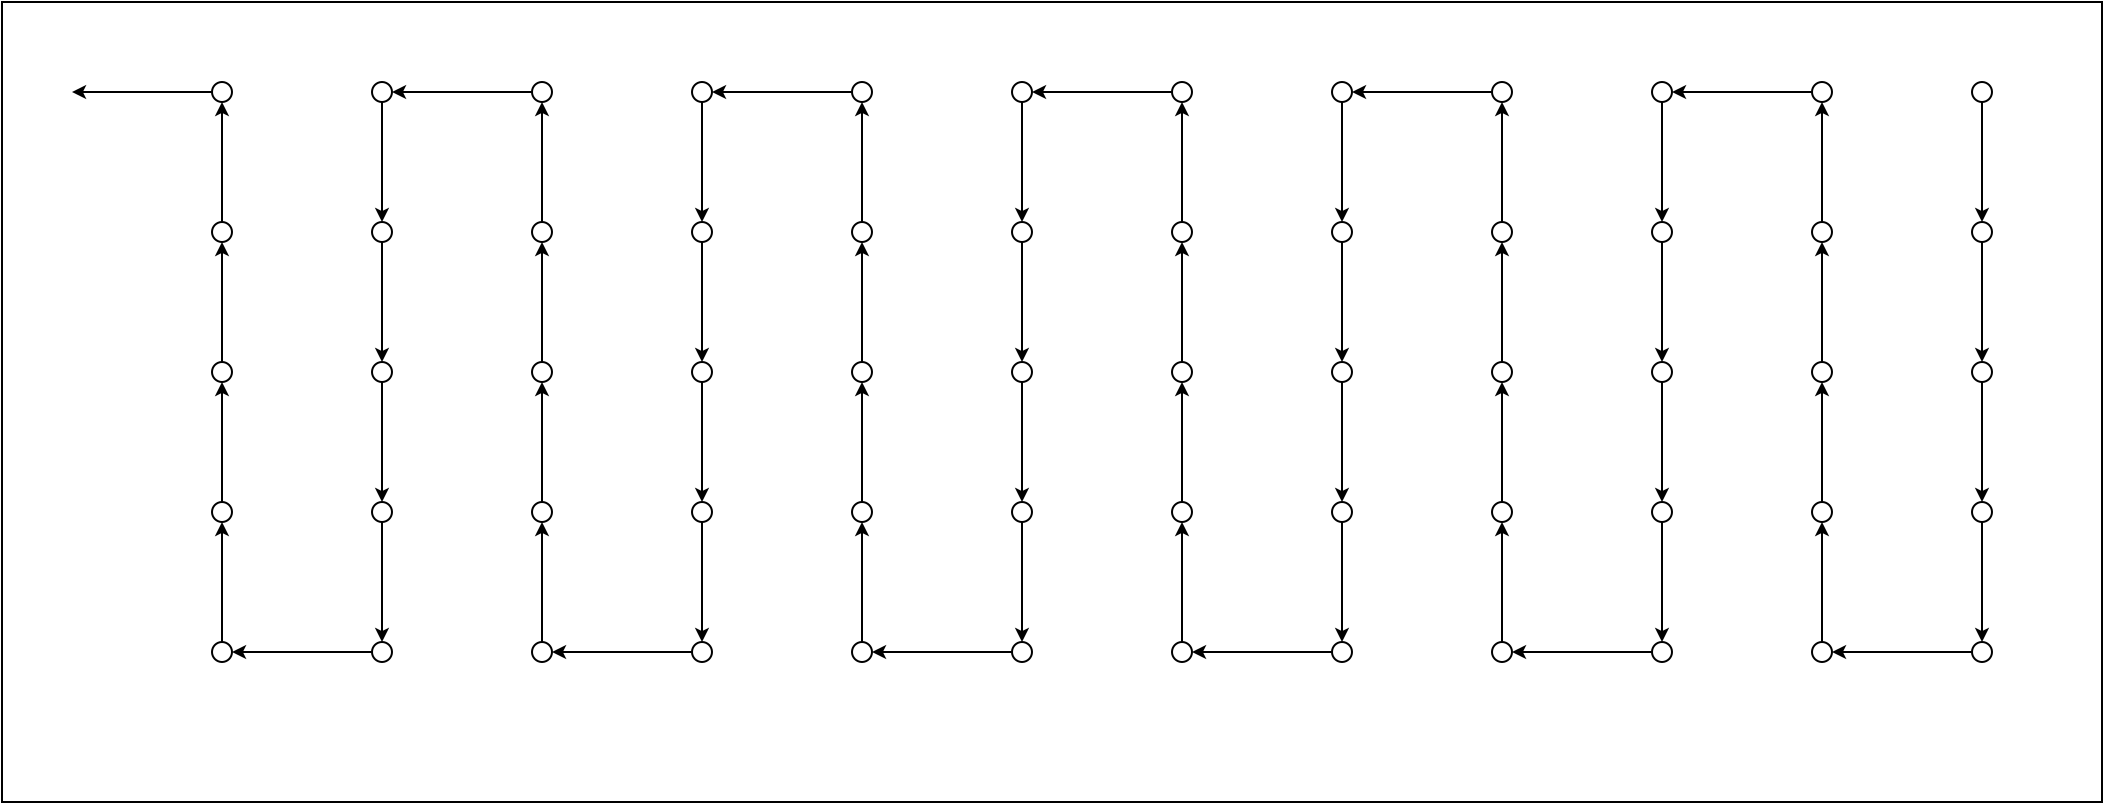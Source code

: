 <?xml version="1.0" encoding="UTF-8"?>
<dia:diagram xmlns:dia="http://www.lysator.liu.se/~alla/dia/">
  <dia:layer name="Background" visible="true" active="true">
    <dia:object type="Standard - Box" version="0" id="O0">
      <dia:attribute name="obj_pos">
        <dia:point val="-80,0"/>
      </dia:attribute>
      <dia:attribute name="obj_bb">
        <dia:rectangle val="-80.05,-0.05;25.05,40.05"/>
      </dia:attribute>
      <dia:attribute name="elem_corner">
        <dia:point val="-80,0"/>
      </dia:attribute>
      <dia:attribute name="elem_width">
        <dia:real val="105"/>
      </dia:attribute>
      <dia:attribute name="elem_height">
        <dia:real val="40"/>
      </dia:attribute>
      <dia:attribute name="show_background">
        <dia:boolean val="true"/>
      </dia:attribute>
    </dia:object>
    <dia:group>
      <dia:group>
        <dia:group>
          <dia:object type="Standard - Line" version="0" id="O1">
            <dia:attribute name="obj_pos">
              <dia:point val="19,5"/>
            </dia:attribute>
            <dia:attribute name="obj_bb">
              <dia:rectangle val="18.638,4.95;19.362,11.112"/>
            </dia:attribute>
            <dia:attribute name="conn_endpoints">
              <dia:point val="19,5"/>
              <dia:point val="19,11"/>
            </dia:attribute>
            <dia:attribute name="numcp">
              <dia:int val="1"/>
            </dia:attribute>
            <dia:attribute name="end_arrow">
              <dia:enum val="22"/>
            </dia:attribute>
            <dia:attribute name="end_arrow_length">
              <dia:real val="0.5"/>
            </dia:attribute>
            <dia:attribute name="end_arrow_width">
              <dia:real val="0.5"/>
            </dia:attribute>
          </dia:object>
          <dia:object type="Geometric - Perfect Circle" version="1" id="O2">
            <dia:attribute name="obj_pos">
              <dia:point val="18.5,4"/>
            </dia:attribute>
            <dia:attribute name="obj_bb">
              <dia:rectangle val="18.45,3.95;19.55,5.05"/>
            </dia:attribute>
            <dia:attribute name="meta">
              <dia:composite type="dict"/>
            </dia:attribute>
            <dia:attribute name="elem_corner">
              <dia:point val="18.5,4"/>
            </dia:attribute>
            <dia:attribute name="elem_width">
              <dia:real val="1"/>
            </dia:attribute>
            <dia:attribute name="elem_height">
              <dia:real val="1"/>
            </dia:attribute>
            <dia:attribute name="line_width">
              <dia:real val="0.1"/>
            </dia:attribute>
            <dia:attribute name="line_colour">
              <dia:color val="#000000"/>
            </dia:attribute>
            <dia:attribute name="fill_colour">
              <dia:color val="#ffffff"/>
            </dia:attribute>
            <dia:attribute name="show_background">
              <dia:boolean val="true"/>
            </dia:attribute>
            <dia:attribute name="line_style">
              <dia:enum val="0"/>
              <dia:real val="1"/>
            </dia:attribute>
            <dia:attribute name="flip_horizontal">
              <dia:boolean val="false"/>
            </dia:attribute>
            <dia:attribute name="flip_vertical">
              <dia:boolean val="false"/>
            </dia:attribute>
            <dia:attribute name="subscale">
              <dia:real val="1"/>
            </dia:attribute>
          </dia:object>
        </dia:group>
        <dia:group>
          <dia:object type="Standard - Line" version="0" id="O3">
            <dia:attribute name="obj_pos">
              <dia:point val="19,12"/>
            </dia:attribute>
            <dia:attribute name="obj_bb">
              <dia:rectangle val="18.638,11.95;19.362,18.112"/>
            </dia:attribute>
            <dia:attribute name="conn_endpoints">
              <dia:point val="19,12"/>
              <dia:point val="19,18"/>
            </dia:attribute>
            <dia:attribute name="numcp">
              <dia:int val="1"/>
            </dia:attribute>
            <dia:attribute name="end_arrow">
              <dia:enum val="22"/>
            </dia:attribute>
            <dia:attribute name="end_arrow_length">
              <dia:real val="0.5"/>
            </dia:attribute>
            <dia:attribute name="end_arrow_width">
              <dia:real val="0.5"/>
            </dia:attribute>
          </dia:object>
          <dia:object type="Geometric - Perfect Circle" version="1" id="O4">
            <dia:attribute name="obj_pos">
              <dia:point val="18.5,11"/>
            </dia:attribute>
            <dia:attribute name="obj_bb">
              <dia:rectangle val="18.45,10.95;19.55,12.05"/>
            </dia:attribute>
            <dia:attribute name="meta">
              <dia:composite type="dict"/>
            </dia:attribute>
            <dia:attribute name="elem_corner">
              <dia:point val="18.5,11"/>
            </dia:attribute>
            <dia:attribute name="elem_width">
              <dia:real val="1"/>
            </dia:attribute>
            <dia:attribute name="elem_height">
              <dia:real val="1"/>
            </dia:attribute>
            <dia:attribute name="line_width">
              <dia:real val="0.1"/>
            </dia:attribute>
            <dia:attribute name="line_colour">
              <dia:color val="#000000"/>
            </dia:attribute>
            <dia:attribute name="fill_colour">
              <dia:color val="#ffffff"/>
            </dia:attribute>
            <dia:attribute name="show_background">
              <dia:boolean val="true"/>
            </dia:attribute>
            <dia:attribute name="line_style">
              <dia:enum val="0"/>
              <dia:real val="1"/>
            </dia:attribute>
            <dia:attribute name="flip_horizontal">
              <dia:boolean val="false"/>
            </dia:attribute>
            <dia:attribute name="flip_vertical">
              <dia:boolean val="false"/>
            </dia:attribute>
            <dia:attribute name="subscale">
              <dia:real val="1"/>
            </dia:attribute>
          </dia:object>
        </dia:group>
        <dia:group>
          <dia:object type="Standard - Line" version="0" id="O5">
            <dia:attribute name="obj_pos">
              <dia:point val="19,19"/>
            </dia:attribute>
            <dia:attribute name="obj_bb">
              <dia:rectangle val="18.638,18.95;19.362,25.112"/>
            </dia:attribute>
            <dia:attribute name="conn_endpoints">
              <dia:point val="19,19"/>
              <dia:point val="19,25"/>
            </dia:attribute>
            <dia:attribute name="numcp">
              <dia:int val="1"/>
            </dia:attribute>
            <dia:attribute name="end_arrow">
              <dia:enum val="22"/>
            </dia:attribute>
            <dia:attribute name="end_arrow_length">
              <dia:real val="0.5"/>
            </dia:attribute>
            <dia:attribute name="end_arrow_width">
              <dia:real val="0.5"/>
            </dia:attribute>
          </dia:object>
          <dia:object type="Geometric - Perfect Circle" version="1" id="O6">
            <dia:attribute name="obj_pos">
              <dia:point val="18.5,18"/>
            </dia:attribute>
            <dia:attribute name="obj_bb">
              <dia:rectangle val="18.45,17.95;19.55,19.05"/>
            </dia:attribute>
            <dia:attribute name="meta">
              <dia:composite type="dict"/>
            </dia:attribute>
            <dia:attribute name="elem_corner">
              <dia:point val="18.5,18"/>
            </dia:attribute>
            <dia:attribute name="elem_width">
              <dia:real val="1"/>
            </dia:attribute>
            <dia:attribute name="elem_height">
              <dia:real val="1"/>
            </dia:attribute>
            <dia:attribute name="line_width">
              <dia:real val="0.1"/>
            </dia:attribute>
            <dia:attribute name="line_colour">
              <dia:color val="#000000"/>
            </dia:attribute>
            <dia:attribute name="fill_colour">
              <dia:color val="#ffffff"/>
            </dia:attribute>
            <dia:attribute name="show_background">
              <dia:boolean val="true"/>
            </dia:attribute>
            <dia:attribute name="line_style">
              <dia:enum val="0"/>
              <dia:real val="1"/>
            </dia:attribute>
            <dia:attribute name="flip_horizontal">
              <dia:boolean val="false"/>
            </dia:attribute>
            <dia:attribute name="flip_vertical">
              <dia:boolean val="false"/>
            </dia:attribute>
            <dia:attribute name="subscale">
              <dia:real val="1"/>
            </dia:attribute>
          </dia:object>
        </dia:group>
        <dia:group>
          <dia:object type="Standard - Line" version="0" id="O7">
            <dia:attribute name="obj_pos">
              <dia:point val="19,26"/>
            </dia:attribute>
            <dia:attribute name="obj_bb">
              <dia:rectangle val="18.638,25.95;19.362,32.112"/>
            </dia:attribute>
            <dia:attribute name="conn_endpoints">
              <dia:point val="19,26"/>
              <dia:point val="19,32"/>
            </dia:attribute>
            <dia:attribute name="numcp">
              <dia:int val="1"/>
            </dia:attribute>
            <dia:attribute name="end_arrow">
              <dia:enum val="22"/>
            </dia:attribute>
            <dia:attribute name="end_arrow_length">
              <dia:real val="0.5"/>
            </dia:attribute>
            <dia:attribute name="end_arrow_width">
              <dia:real val="0.5"/>
            </dia:attribute>
          </dia:object>
          <dia:object type="Geometric - Perfect Circle" version="1" id="O8">
            <dia:attribute name="obj_pos">
              <dia:point val="18.5,25"/>
            </dia:attribute>
            <dia:attribute name="obj_bb">
              <dia:rectangle val="18.45,24.95;19.55,26.05"/>
            </dia:attribute>
            <dia:attribute name="meta">
              <dia:composite type="dict"/>
            </dia:attribute>
            <dia:attribute name="elem_corner">
              <dia:point val="18.5,25"/>
            </dia:attribute>
            <dia:attribute name="elem_width">
              <dia:real val="1"/>
            </dia:attribute>
            <dia:attribute name="elem_height">
              <dia:real val="1"/>
            </dia:attribute>
            <dia:attribute name="line_width">
              <dia:real val="0.1"/>
            </dia:attribute>
            <dia:attribute name="line_colour">
              <dia:color val="#000000"/>
            </dia:attribute>
            <dia:attribute name="fill_colour">
              <dia:color val="#ffffff"/>
            </dia:attribute>
            <dia:attribute name="show_background">
              <dia:boolean val="true"/>
            </dia:attribute>
            <dia:attribute name="line_style">
              <dia:enum val="0"/>
              <dia:real val="1"/>
            </dia:attribute>
            <dia:attribute name="flip_horizontal">
              <dia:boolean val="false"/>
            </dia:attribute>
            <dia:attribute name="flip_vertical">
              <dia:boolean val="false"/>
            </dia:attribute>
            <dia:attribute name="subscale">
              <dia:real val="1"/>
            </dia:attribute>
          </dia:object>
        </dia:group>
        <dia:object type="Standard - Line" version="0" id="O9">
          <dia:attribute name="obj_pos">
            <dia:point val="18.5,32.5"/>
          </dia:attribute>
          <dia:attribute name="obj_bb">
            <dia:rectangle val="11.388,32.138;18.55,32.862"/>
          </dia:attribute>
          <dia:attribute name="conn_endpoints">
            <dia:point val="18.5,32.5"/>
            <dia:point val="11.5,32.5"/>
          </dia:attribute>
          <dia:attribute name="numcp">
            <dia:int val="1"/>
          </dia:attribute>
          <dia:attribute name="end_arrow">
            <dia:enum val="22"/>
          </dia:attribute>
          <dia:attribute name="end_arrow_length">
            <dia:real val="0.5"/>
          </dia:attribute>
          <dia:attribute name="end_arrow_width">
            <dia:real val="0.5"/>
          </dia:attribute>
          <dia:connections>
            <dia:connection handle="0" to="O10" connection="2"/>
          </dia:connections>
        </dia:object>
        <dia:object type="Geometric - Perfect Circle" version="1" id="O10">
          <dia:attribute name="obj_pos">
            <dia:point val="18.5,32"/>
          </dia:attribute>
          <dia:attribute name="obj_bb">
            <dia:rectangle val="18.45,31.95;19.55,33.05"/>
          </dia:attribute>
          <dia:attribute name="meta">
            <dia:composite type="dict"/>
          </dia:attribute>
          <dia:attribute name="elem_corner">
            <dia:point val="18.5,32"/>
          </dia:attribute>
          <dia:attribute name="elem_width">
            <dia:real val="1"/>
          </dia:attribute>
          <dia:attribute name="elem_height">
            <dia:real val="1"/>
          </dia:attribute>
          <dia:attribute name="line_width">
            <dia:real val="0.1"/>
          </dia:attribute>
          <dia:attribute name="line_colour">
            <dia:color val="#000000"/>
          </dia:attribute>
          <dia:attribute name="fill_colour">
            <dia:color val="#ffffff"/>
          </dia:attribute>
          <dia:attribute name="show_background">
            <dia:boolean val="true"/>
          </dia:attribute>
          <dia:attribute name="line_style">
            <dia:enum val="0"/>
            <dia:real val="1"/>
          </dia:attribute>
          <dia:attribute name="flip_horizontal">
            <dia:boolean val="false"/>
          </dia:attribute>
          <dia:attribute name="flip_vertical">
            <dia:boolean val="false"/>
          </dia:attribute>
          <dia:attribute name="subscale">
            <dia:real val="1"/>
          </dia:attribute>
        </dia:object>
        <dia:group>
          <dia:object type="Standard - Line" version="0" id="O11">
            <dia:attribute name="obj_pos">
              <dia:point val="11,32"/>
            </dia:attribute>
            <dia:attribute name="obj_bb">
              <dia:rectangle val="10.638,25.888;11.362,32.05"/>
            </dia:attribute>
            <dia:attribute name="conn_endpoints">
              <dia:point val="11,32"/>
              <dia:point val="11,26"/>
            </dia:attribute>
            <dia:attribute name="numcp">
              <dia:int val="1"/>
            </dia:attribute>
            <dia:attribute name="end_arrow">
              <dia:enum val="22"/>
            </dia:attribute>
            <dia:attribute name="end_arrow_length">
              <dia:real val="0.5"/>
            </dia:attribute>
            <dia:attribute name="end_arrow_width">
              <dia:real val="0.5"/>
            </dia:attribute>
            <dia:connections>
              <dia:connection handle="0" to="O12" connection="1"/>
            </dia:connections>
          </dia:object>
          <dia:object type="Geometric - Perfect Circle" version="1" id="O12">
            <dia:attribute name="obj_pos">
              <dia:point val="10.5,32"/>
            </dia:attribute>
            <dia:attribute name="obj_bb">
              <dia:rectangle val="10.45,31.95;11.55,33.05"/>
            </dia:attribute>
            <dia:attribute name="meta">
              <dia:composite type="dict"/>
            </dia:attribute>
            <dia:attribute name="elem_corner">
              <dia:point val="10.5,32"/>
            </dia:attribute>
            <dia:attribute name="elem_width">
              <dia:real val="1"/>
            </dia:attribute>
            <dia:attribute name="elem_height">
              <dia:real val="1"/>
            </dia:attribute>
            <dia:attribute name="line_width">
              <dia:real val="0.1"/>
            </dia:attribute>
            <dia:attribute name="line_colour">
              <dia:color val="#000000"/>
            </dia:attribute>
            <dia:attribute name="fill_colour">
              <dia:color val="#ffffff"/>
            </dia:attribute>
            <dia:attribute name="show_background">
              <dia:boolean val="true"/>
            </dia:attribute>
            <dia:attribute name="line_style">
              <dia:enum val="0"/>
              <dia:real val="1"/>
            </dia:attribute>
            <dia:attribute name="flip_horizontal">
              <dia:boolean val="false"/>
            </dia:attribute>
            <dia:attribute name="flip_vertical">
              <dia:boolean val="false"/>
            </dia:attribute>
            <dia:attribute name="subscale">
              <dia:real val="1"/>
            </dia:attribute>
          </dia:object>
        </dia:group>
        <dia:group>
          <dia:object type="Standard - Line" version="0" id="O13">
            <dia:attribute name="obj_pos">
              <dia:point val="11,25"/>
            </dia:attribute>
            <dia:attribute name="obj_bb">
              <dia:rectangle val="10.638,18.888;11.362,25.05"/>
            </dia:attribute>
            <dia:attribute name="conn_endpoints">
              <dia:point val="11,25"/>
              <dia:point val="11,19"/>
            </dia:attribute>
            <dia:attribute name="numcp">
              <dia:int val="1"/>
            </dia:attribute>
            <dia:attribute name="end_arrow">
              <dia:enum val="22"/>
            </dia:attribute>
            <dia:attribute name="end_arrow_length">
              <dia:real val="0.5"/>
            </dia:attribute>
            <dia:attribute name="end_arrow_width">
              <dia:real val="0.5"/>
            </dia:attribute>
            <dia:connections>
              <dia:connection handle="0" to="O14" connection="1"/>
            </dia:connections>
          </dia:object>
          <dia:object type="Geometric - Perfect Circle" version="1" id="O14">
            <dia:attribute name="obj_pos">
              <dia:point val="10.5,25"/>
            </dia:attribute>
            <dia:attribute name="obj_bb">
              <dia:rectangle val="10.45,24.95;11.55,26.05"/>
            </dia:attribute>
            <dia:attribute name="meta">
              <dia:composite type="dict"/>
            </dia:attribute>
            <dia:attribute name="elem_corner">
              <dia:point val="10.5,25"/>
            </dia:attribute>
            <dia:attribute name="elem_width">
              <dia:real val="1"/>
            </dia:attribute>
            <dia:attribute name="elem_height">
              <dia:real val="1"/>
            </dia:attribute>
            <dia:attribute name="line_width">
              <dia:real val="0.1"/>
            </dia:attribute>
            <dia:attribute name="line_colour">
              <dia:color val="#000000"/>
            </dia:attribute>
            <dia:attribute name="fill_colour">
              <dia:color val="#ffffff"/>
            </dia:attribute>
            <dia:attribute name="show_background">
              <dia:boolean val="true"/>
            </dia:attribute>
            <dia:attribute name="line_style">
              <dia:enum val="0"/>
              <dia:real val="1"/>
            </dia:attribute>
            <dia:attribute name="flip_horizontal">
              <dia:boolean val="false"/>
            </dia:attribute>
            <dia:attribute name="flip_vertical">
              <dia:boolean val="false"/>
            </dia:attribute>
            <dia:attribute name="subscale">
              <dia:real val="1"/>
            </dia:attribute>
          </dia:object>
        </dia:group>
        <dia:group>
          <dia:object type="Standard - Line" version="0" id="O15">
            <dia:attribute name="obj_pos">
              <dia:point val="11,18"/>
            </dia:attribute>
            <dia:attribute name="obj_bb">
              <dia:rectangle val="10.638,11.888;11.362,18.05"/>
            </dia:attribute>
            <dia:attribute name="conn_endpoints">
              <dia:point val="11,18"/>
              <dia:point val="11,12"/>
            </dia:attribute>
            <dia:attribute name="numcp">
              <dia:int val="1"/>
            </dia:attribute>
            <dia:attribute name="end_arrow">
              <dia:enum val="22"/>
            </dia:attribute>
            <dia:attribute name="end_arrow_length">
              <dia:real val="0.5"/>
            </dia:attribute>
            <dia:attribute name="end_arrow_width">
              <dia:real val="0.5"/>
            </dia:attribute>
            <dia:connections>
              <dia:connection handle="0" to="O16" connection="1"/>
            </dia:connections>
          </dia:object>
          <dia:object type="Geometric - Perfect Circle" version="1" id="O16">
            <dia:attribute name="obj_pos">
              <dia:point val="10.5,18"/>
            </dia:attribute>
            <dia:attribute name="obj_bb">
              <dia:rectangle val="10.45,17.95;11.55,19.05"/>
            </dia:attribute>
            <dia:attribute name="meta">
              <dia:composite type="dict"/>
            </dia:attribute>
            <dia:attribute name="elem_corner">
              <dia:point val="10.5,18"/>
            </dia:attribute>
            <dia:attribute name="elem_width">
              <dia:real val="1"/>
            </dia:attribute>
            <dia:attribute name="elem_height">
              <dia:real val="1"/>
            </dia:attribute>
            <dia:attribute name="line_width">
              <dia:real val="0.1"/>
            </dia:attribute>
            <dia:attribute name="line_colour">
              <dia:color val="#000000"/>
            </dia:attribute>
            <dia:attribute name="fill_colour">
              <dia:color val="#ffffff"/>
            </dia:attribute>
            <dia:attribute name="show_background">
              <dia:boolean val="true"/>
            </dia:attribute>
            <dia:attribute name="line_style">
              <dia:enum val="0"/>
              <dia:real val="1"/>
            </dia:attribute>
            <dia:attribute name="flip_horizontal">
              <dia:boolean val="false"/>
            </dia:attribute>
            <dia:attribute name="flip_vertical">
              <dia:boolean val="false"/>
            </dia:attribute>
            <dia:attribute name="subscale">
              <dia:real val="1"/>
            </dia:attribute>
          </dia:object>
        </dia:group>
        <dia:group>
          <dia:object type="Standard - Line" version="0" id="O17">
            <dia:attribute name="obj_pos">
              <dia:point val="11,11"/>
            </dia:attribute>
            <dia:attribute name="obj_bb">
              <dia:rectangle val="10.638,4.888;11.362,11.05"/>
            </dia:attribute>
            <dia:attribute name="conn_endpoints">
              <dia:point val="11,11"/>
              <dia:point val="11,5"/>
            </dia:attribute>
            <dia:attribute name="numcp">
              <dia:int val="1"/>
            </dia:attribute>
            <dia:attribute name="end_arrow">
              <dia:enum val="22"/>
            </dia:attribute>
            <dia:attribute name="end_arrow_length">
              <dia:real val="0.5"/>
            </dia:attribute>
            <dia:attribute name="end_arrow_width">
              <dia:real val="0.5"/>
            </dia:attribute>
            <dia:connections>
              <dia:connection handle="0" to="O18" connection="1"/>
            </dia:connections>
          </dia:object>
          <dia:object type="Geometric - Perfect Circle" version="1" id="O18">
            <dia:attribute name="obj_pos">
              <dia:point val="10.5,11"/>
            </dia:attribute>
            <dia:attribute name="obj_bb">
              <dia:rectangle val="10.45,10.95;11.55,12.05"/>
            </dia:attribute>
            <dia:attribute name="meta">
              <dia:composite type="dict"/>
            </dia:attribute>
            <dia:attribute name="elem_corner">
              <dia:point val="10.5,11"/>
            </dia:attribute>
            <dia:attribute name="elem_width">
              <dia:real val="1"/>
            </dia:attribute>
            <dia:attribute name="elem_height">
              <dia:real val="1"/>
            </dia:attribute>
            <dia:attribute name="line_width">
              <dia:real val="0.1"/>
            </dia:attribute>
            <dia:attribute name="line_colour">
              <dia:color val="#000000"/>
            </dia:attribute>
            <dia:attribute name="fill_colour">
              <dia:color val="#ffffff"/>
            </dia:attribute>
            <dia:attribute name="show_background">
              <dia:boolean val="true"/>
            </dia:attribute>
            <dia:attribute name="line_style">
              <dia:enum val="0"/>
              <dia:real val="1"/>
            </dia:attribute>
            <dia:attribute name="flip_horizontal">
              <dia:boolean val="false"/>
            </dia:attribute>
            <dia:attribute name="flip_vertical">
              <dia:boolean val="false"/>
            </dia:attribute>
            <dia:attribute name="subscale">
              <dia:real val="1"/>
            </dia:attribute>
          </dia:object>
        </dia:group>
        <dia:object type="Geometric - Perfect Circle" version="1" id="O19">
          <dia:attribute name="obj_pos">
            <dia:point val="10.5,4"/>
          </dia:attribute>
          <dia:attribute name="obj_bb">
            <dia:rectangle val="10.45,3.95;11.55,5.05"/>
          </dia:attribute>
          <dia:attribute name="meta">
            <dia:composite type="dict"/>
          </dia:attribute>
          <dia:attribute name="elem_corner">
            <dia:point val="10.5,4"/>
          </dia:attribute>
          <dia:attribute name="elem_width">
            <dia:real val="1"/>
          </dia:attribute>
          <dia:attribute name="elem_height">
            <dia:real val="1"/>
          </dia:attribute>
          <dia:attribute name="line_width">
            <dia:real val="0.1"/>
          </dia:attribute>
          <dia:attribute name="line_colour">
            <dia:color val="#000000"/>
          </dia:attribute>
          <dia:attribute name="fill_colour">
            <dia:color val="#ffffff"/>
          </dia:attribute>
          <dia:attribute name="show_background">
            <dia:boolean val="true"/>
          </dia:attribute>
          <dia:attribute name="line_style">
            <dia:enum val="0"/>
            <dia:real val="1"/>
          </dia:attribute>
          <dia:attribute name="flip_horizontal">
            <dia:boolean val="false"/>
          </dia:attribute>
          <dia:attribute name="flip_vertical">
            <dia:boolean val="false"/>
          </dia:attribute>
          <dia:attribute name="subscale">
            <dia:real val="1"/>
          </dia:attribute>
        </dia:object>
        <dia:object type="Standard - Line" version="0" id="O20">
          <dia:attribute name="obj_pos">
            <dia:point val="10.5,4.5"/>
          </dia:attribute>
          <dia:attribute name="obj_bb">
            <dia:rectangle val="3.388,4.138;10.55,4.862"/>
          </dia:attribute>
          <dia:attribute name="conn_endpoints">
            <dia:point val="10.5,4.5"/>
            <dia:point val="3.5,4.5"/>
          </dia:attribute>
          <dia:attribute name="numcp">
            <dia:int val="1"/>
          </dia:attribute>
          <dia:attribute name="end_arrow">
            <dia:enum val="22"/>
          </dia:attribute>
          <dia:attribute name="end_arrow_length">
            <dia:real val="0.5"/>
          </dia:attribute>
          <dia:attribute name="end_arrow_width">
            <dia:real val="0.5"/>
          </dia:attribute>
          <dia:connections>
            <dia:connection handle="0" to="O19" connection="2"/>
          </dia:connections>
        </dia:object>
      </dia:group>
      <dia:group>
        <dia:group>
          <dia:object type="Standard - Line" version="0" id="O21">
            <dia:attribute name="obj_pos">
              <dia:point val="3,5"/>
            </dia:attribute>
            <dia:attribute name="obj_bb">
              <dia:rectangle val="2.638,4.95;3.362,11.112"/>
            </dia:attribute>
            <dia:attribute name="conn_endpoints">
              <dia:point val="3,5"/>
              <dia:point val="3,11"/>
            </dia:attribute>
            <dia:attribute name="numcp">
              <dia:int val="1"/>
            </dia:attribute>
            <dia:attribute name="end_arrow">
              <dia:enum val="22"/>
            </dia:attribute>
            <dia:attribute name="end_arrow_length">
              <dia:real val="0.5"/>
            </dia:attribute>
            <dia:attribute name="end_arrow_width">
              <dia:real val="0.5"/>
            </dia:attribute>
          </dia:object>
          <dia:object type="Geometric - Perfect Circle" version="1" id="O22">
            <dia:attribute name="obj_pos">
              <dia:point val="2.5,4"/>
            </dia:attribute>
            <dia:attribute name="obj_bb">
              <dia:rectangle val="2.45,3.95;3.55,5.05"/>
            </dia:attribute>
            <dia:attribute name="meta">
              <dia:composite type="dict"/>
            </dia:attribute>
            <dia:attribute name="elem_corner">
              <dia:point val="2.5,4"/>
            </dia:attribute>
            <dia:attribute name="elem_width">
              <dia:real val="1"/>
            </dia:attribute>
            <dia:attribute name="elem_height">
              <dia:real val="1"/>
            </dia:attribute>
            <dia:attribute name="line_width">
              <dia:real val="0.1"/>
            </dia:attribute>
            <dia:attribute name="line_colour">
              <dia:color val="#000000"/>
            </dia:attribute>
            <dia:attribute name="fill_colour">
              <dia:color val="#ffffff"/>
            </dia:attribute>
            <dia:attribute name="show_background">
              <dia:boolean val="true"/>
            </dia:attribute>
            <dia:attribute name="line_style">
              <dia:enum val="0"/>
              <dia:real val="1"/>
            </dia:attribute>
            <dia:attribute name="flip_horizontal">
              <dia:boolean val="false"/>
            </dia:attribute>
            <dia:attribute name="flip_vertical">
              <dia:boolean val="false"/>
            </dia:attribute>
            <dia:attribute name="subscale">
              <dia:real val="1"/>
            </dia:attribute>
          </dia:object>
        </dia:group>
        <dia:group>
          <dia:object type="Standard - Line" version="0" id="O23">
            <dia:attribute name="obj_pos">
              <dia:point val="3,12"/>
            </dia:attribute>
            <dia:attribute name="obj_bb">
              <dia:rectangle val="2.638,11.95;3.362,18.112"/>
            </dia:attribute>
            <dia:attribute name="conn_endpoints">
              <dia:point val="3,12"/>
              <dia:point val="3,18"/>
            </dia:attribute>
            <dia:attribute name="numcp">
              <dia:int val="1"/>
            </dia:attribute>
            <dia:attribute name="end_arrow">
              <dia:enum val="22"/>
            </dia:attribute>
            <dia:attribute name="end_arrow_length">
              <dia:real val="0.5"/>
            </dia:attribute>
            <dia:attribute name="end_arrow_width">
              <dia:real val="0.5"/>
            </dia:attribute>
          </dia:object>
          <dia:object type="Geometric - Perfect Circle" version="1" id="O24">
            <dia:attribute name="obj_pos">
              <dia:point val="2.5,11"/>
            </dia:attribute>
            <dia:attribute name="obj_bb">
              <dia:rectangle val="2.45,10.95;3.55,12.05"/>
            </dia:attribute>
            <dia:attribute name="meta">
              <dia:composite type="dict"/>
            </dia:attribute>
            <dia:attribute name="elem_corner">
              <dia:point val="2.5,11"/>
            </dia:attribute>
            <dia:attribute name="elem_width">
              <dia:real val="1"/>
            </dia:attribute>
            <dia:attribute name="elem_height">
              <dia:real val="1"/>
            </dia:attribute>
            <dia:attribute name="line_width">
              <dia:real val="0.1"/>
            </dia:attribute>
            <dia:attribute name="line_colour">
              <dia:color val="#000000"/>
            </dia:attribute>
            <dia:attribute name="fill_colour">
              <dia:color val="#ffffff"/>
            </dia:attribute>
            <dia:attribute name="show_background">
              <dia:boolean val="true"/>
            </dia:attribute>
            <dia:attribute name="line_style">
              <dia:enum val="0"/>
              <dia:real val="1"/>
            </dia:attribute>
            <dia:attribute name="flip_horizontal">
              <dia:boolean val="false"/>
            </dia:attribute>
            <dia:attribute name="flip_vertical">
              <dia:boolean val="false"/>
            </dia:attribute>
            <dia:attribute name="subscale">
              <dia:real val="1"/>
            </dia:attribute>
          </dia:object>
        </dia:group>
        <dia:group>
          <dia:object type="Standard - Line" version="0" id="O25">
            <dia:attribute name="obj_pos">
              <dia:point val="3,19"/>
            </dia:attribute>
            <dia:attribute name="obj_bb">
              <dia:rectangle val="2.638,18.95;3.362,25.112"/>
            </dia:attribute>
            <dia:attribute name="conn_endpoints">
              <dia:point val="3,19"/>
              <dia:point val="3,25"/>
            </dia:attribute>
            <dia:attribute name="numcp">
              <dia:int val="1"/>
            </dia:attribute>
            <dia:attribute name="end_arrow">
              <dia:enum val="22"/>
            </dia:attribute>
            <dia:attribute name="end_arrow_length">
              <dia:real val="0.5"/>
            </dia:attribute>
            <dia:attribute name="end_arrow_width">
              <dia:real val="0.5"/>
            </dia:attribute>
          </dia:object>
          <dia:object type="Geometric - Perfect Circle" version="1" id="O26">
            <dia:attribute name="obj_pos">
              <dia:point val="2.5,18"/>
            </dia:attribute>
            <dia:attribute name="obj_bb">
              <dia:rectangle val="2.45,17.95;3.55,19.05"/>
            </dia:attribute>
            <dia:attribute name="meta">
              <dia:composite type="dict"/>
            </dia:attribute>
            <dia:attribute name="elem_corner">
              <dia:point val="2.5,18"/>
            </dia:attribute>
            <dia:attribute name="elem_width">
              <dia:real val="1"/>
            </dia:attribute>
            <dia:attribute name="elem_height">
              <dia:real val="1"/>
            </dia:attribute>
            <dia:attribute name="line_width">
              <dia:real val="0.1"/>
            </dia:attribute>
            <dia:attribute name="line_colour">
              <dia:color val="#000000"/>
            </dia:attribute>
            <dia:attribute name="fill_colour">
              <dia:color val="#ffffff"/>
            </dia:attribute>
            <dia:attribute name="show_background">
              <dia:boolean val="true"/>
            </dia:attribute>
            <dia:attribute name="line_style">
              <dia:enum val="0"/>
              <dia:real val="1"/>
            </dia:attribute>
            <dia:attribute name="flip_horizontal">
              <dia:boolean val="false"/>
            </dia:attribute>
            <dia:attribute name="flip_vertical">
              <dia:boolean val="false"/>
            </dia:attribute>
            <dia:attribute name="subscale">
              <dia:real val="1"/>
            </dia:attribute>
          </dia:object>
        </dia:group>
        <dia:group>
          <dia:object type="Standard - Line" version="0" id="O27">
            <dia:attribute name="obj_pos">
              <dia:point val="3,26"/>
            </dia:attribute>
            <dia:attribute name="obj_bb">
              <dia:rectangle val="2.638,25.95;3.362,32.112"/>
            </dia:attribute>
            <dia:attribute name="conn_endpoints">
              <dia:point val="3,26"/>
              <dia:point val="3,32"/>
            </dia:attribute>
            <dia:attribute name="numcp">
              <dia:int val="1"/>
            </dia:attribute>
            <dia:attribute name="end_arrow">
              <dia:enum val="22"/>
            </dia:attribute>
            <dia:attribute name="end_arrow_length">
              <dia:real val="0.5"/>
            </dia:attribute>
            <dia:attribute name="end_arrow_width">
              <dia:real val="0.5"/>
            </dia:attribute>
          </dia:object>
          <dia:object type="Geometric - Perfect Circle" version="1" id="O28">
            <dia:attribute name="obj_pos">
              <dia:point val="2.5,25"/>
            </dia:attribute>
            <dia:attribute name="obj_bb">
              <dia:rectangle val="2.45,24.95;3.55,26.05"/>
            </dia:attribute>
            <dia:attribute name="meta">
              <dia:composite type="dict"/>
            </dia:attribute>
            <dia:attribute name="elem_corner">
              <dia:point val="2.5,25"/>
            </dia:attribute>
            <dia:attribute name="elem_width">
              <dia:real val="1"/>
            </dia:attribute>
            <dia:attribute name="elem_height">
              <dia:real val="1"/>
            </dia:attribute>
            <dia:attribute name="line_width">
              <dia:real val="0.1"/>
            </dia:attribute>
            <dia:attribute name="line_colour">
              <dia:color val="#000000"/>
            </dia:attribute>
            <dia:attribute name="fill_colour">
              <dia:color val="#ffffff"/>
            </dia:attribute>
            <dia:attribute name="show_background">
              <dia:boolean val="true"/>
            </dia:attribute>
            <dia:attribute name="line_style">
              <dia:enum val="0"/>
              <dia:real val="1"/>
            </dia:attribute>
            <dia:attribute name="flip_horizontal">
              <dia:boolean val="false"/>
            </dia:attribute>
            <dia:attribute name="flip_vertical">
              <dia:boolean val="false"/>
            </dia:attribute>
            <dia:attribute name="subscale">
              <dia:real val="1"/>
            </dia:attribute>
          </dia:object>
        </dia:group>
        <dia:object type="Standard - Line" version="0" id="O29">
          <dia:attribute name="obj_pos">
            <dia:point val="2.5,32.5"/>
          </dia:attribute>
          <dia:attribute name="obj_bb">
            <dia:rectangle val="-4.612,32.138;2.55,32.862"/>
          </dia:attribute>
          <dia:attribute name="conn_endpoints">
            <dia:point val="2.5,32.5"/>
            <dia:point val="-4.5,32.5"/>
          </dia:attribute>
          <dia:attribute name="numcp">
            <dia:int val="1"/>
          </dia:attribute>
          <dia:attribute name="end_arrow">
            <dia:enum val="22"/>
          </dia:attribute>
          <dia:attribute name="end_arrow_length">
            <dia:real val="0.5"/>
          </dia:attribute>
          <dia:attribute name="end_arrow_width">
            <dia:real val="0.5"/>
          </dia:attribute>
          <dia:connections>
            <dia:connection handle="0" to="O30" connection="2"/>
          </dia:connections>
        </dia:object>
        <dia:object type="Geometric - Perfect Circle" version="1" id="O30">
          <dia:attribute name="obj_pos">
            <dia:point val="2.5,32"/>
          </dia:attribute>
          <dia:attribute name="obj_bb">
            <dia:rectangle val="2.45,31.95;3.55,33.05"/>
          </dia:attribute>
          <dia:attribute name="meta">
            <dia:composite type="dict"/>
          </dia:attribute>
          <dia:attribute name="elem_corner">
            <dia:point val="2.5,32"/>
          </dia:attribute>
          <dia:attribute name="elem_width">
            <dia:real val="1"/>
          </dia:attribute>
          <dia:attribute name="elem_height">
            <dia:real val="1"/>
          </dia:attribute>
          <dia:attribute name="line_width">
            <dia:real val="0.1"/>
          </dia:attribute>
          <dia:attribute name="line_colour">
            <dia:color val="#000000"/>
          </dia:attribute>
          <dia:attribute name="fill_colour">
            <dia:color val="#ffffff"/>
          </dia:attribute>
          <dia:attribute name="show_background">
            <dia:boolean val="true"/>
          </dia:attribute>
          <dia:attribute name="line_style">
            <dia:enum val="0"/>
            <dia:real val="1"/>
          </dia:attribute>
          <dia:attribute name="flip_horizontal">
            <dia:boolean val="false"/>
          </dia:attribute>
          <dia:attribute name="flip_vertical">
            <dia:boolean val="false"/>
          </dia:attribute>
          <dia:attribute name="subscale">
            <dia:real val="1"/>
          </dia:attribute>
        </dia:object>
        <dia:group>
          <dia:object type="Standard - Line" version="0" id="O31">
            <dia:attribute name="obj_pos">
              <dia:point val="-5,32"/>
            </dia:attribute>
            <dia:attribute name="obj_bb">
              <dia:rectangle val="-5.362,25.888;-4.638,32.05"/>
            </dia:attribute>
            <dia:attribute name="conn_endpoints">
              <dia:point val="-5,32"/>
              <dia:point val="-5,26"/>
            </dia:attribute>
            <dia:attribute name="numcp">
              <dia:int val="1"/>
            </dia:attribute>
            <dia:attribute name="end_arrow">
              <dia:enum val="22"/>
            </dia:attribute>
            <dia:attribute name="end_arrow_length">
              <dia:real val="0.5"/>
            </dia:attribute>
            <dia:attribute name="end_arrow_width">
              <dia:real val="0.5"/>
            </dia:attribute>
            <dia:connections>
              <dia:connection handle="0" to="O32" connection="1"/>
            </dia:connections>
          </dia:object>
          <dia:object type="Geometric - Perfect Circle" version="1" id="O32">
            <dia:attribute name="obj_pos">
              <dia:point val="-5.5,32"/>
            </dia:attribute>
            <dia:attribute name="obj_bb">
              <dia:rectangle val="-5.55,31.95;-4.45,33.05"/>
            </dia:attribute>
            <dia:attribute name="meta">
              <dia:composite type="dict"/>
            </dia:attribute>
            <dia:attribute name="elem_corner">
              <dia:point val="-5.5,32"/>
            </dia:attribute>
            <dia:attribute name="elem_width">
              <dia:real val="1"/>
            </dia:attribute>
            <dia:attribute name="elem_height">
              <dia:real val="1"/>
            </dia:attribute>
            <dia:attribute name="line_width">
              <dia:real val="0.1"/>
            </dia:attribute>
            <dia:attribute name="line_colour">
              <dia:color val="#000000"/>
            </dia:attribute>
            <dia:attribute name="fill_colour">
              <dia:color val="#ffffff"/>
            </dia:attribute>
            <dia:attribute name="show_background">
              <dia:boolean val="true"/>
            </dia:attribute>
            <dia:attribute name="line_style">
              <dia:enum val="0"/>
              <dia:real val="1"/>
            </dia:attribute>
            <dia:attribute name="flip_horizontal">
              <dia:boolean val="false"/>
            </dia:attribute>
            <dia:attribute name="flip_vertical">
              <dia:boolean val="false"/>
            </dia:attribute>
            <dia:attribute name="subscale">
              <dia:real val="1"/>
            </dia:attribute>
          </dia:object>
        </dia:group>
        <dia:group>
          <dia:object type="Standard - Line" version="0" id="O33">
            <dia:attribute name="obj_pos">
              <dia:point val="-5,25"/>
            </dia:attribute>
            <dia:attribute name="obj_bb">
              <dia:rectangle val="-5.362,18.888;-4.638,25.05"/>
            </dia:attribute>
            <dia:attribute name="conn_endpoints">
              <dia:point val="-5,25"/>
              <dia:point val="-5,19"/>
            </dia:attribute>
            <dia:attribute name="numcp">
              <dia:int val="1"/>
            </dia:attribute>
            <dia:attribute name="end_arrow">
              <dia:enum val="22"/>
            </dia:attribute>
            <dia:attribute name="end_arrow_length">
              <dia:real val="0.5"/>
            </dia:attribute>
            <dia:attribute name="end_arrow_width">
              <dia:real val="0.5"/>
            </dia:attribute>
            <dia:connections>
              <dia:connection handle="0" to="O34" connection="1"/>
            </dia:connections>
          </dia:object>
          <dia:object type="Geometric - Perfect Circle" version="1" id="O34">
            <dia:attribute name="obj_pos">
              <dia:point val="-5.5,25"/>
            </dia:attribute>
            <dia:attribute name="obj_bb">
              <dia:rectangle val="-5.55,24.95;-4.45,26.05"/>
            </dia:attribute>
            <dia:attribute name="meta">
              <dia:composite type="dict"/>
            </dia:attribute>
            <dia:attribute name="elem_corner">
              <dia:point val="-5.5,25"/>
            </dia:attribute>
            <dia:attribute name="elem_width">
              <dia:real val="1"/>
            </dia:attribute>
            <dia:attribute name="elem_height">
              <dia:real val="1"/>
            </dia:attribute>
            <dia:attribute name="line_width">
              <dia:real val="0.1"/>
            </dia:attribute>
            <dia:attribute name="line_colour">
              <dia:color val="#000000"/>
            </dia:attribute>
            <dia:attribute name="fill_colour">
              <dia:color val="#ffffff"/>
            </dia:attribute>
            <dia:attribute name="show_background">
              <dia:boolean val="true"/>
            </dia:attribute>
            <dia:attribute name="line_style">
              <dia:enum val="0"/>
              <dia:real val="1"/>
            </dia:attribute>
            <dia:attribute name="flip_horizontal">
              <dia:boolean val="false"/>
            </dia:attribute>
            <dia:attribute name="flip_vertical">
              <dia:boolean val="false"/>
            </dia:attribute>
            <dia:attribute name="subscale">
              <dia:real val="1"/>
            </dia:attribute>
          </dia:object>
        </dia:group>
        <dia:group>
          <dia:object type="Standard - Line" version="0" id="O35">
            <dia:attribute name="obj_pos">
              <dia:point val="-5,18"/>
            </dia:attribute>
            <dia:attribute name="obj_bb">
              <dia:rectangle val="-5.362,11.888;-4.638,18.05"/>
            </dia:attribute>
            <dia:attribute name="conn_endpoints">
              <dia:point val="-5,18"/>
              <dia:point val="-5,12"/>
            </dia:attribute>
            <dia:attribute name="numcp">
              <dia:int val="1"/>
            </dia:attribute>
            <dia:attribute name="end_arrow">
              <dia:enum val="22"/>
            </dia:attribute>
            <dia:attribute name="end_arrow_length">
              <dia:real val="0.5"/>
            </dia:attribute>
            <dia:attribute name="end_arrow_width">
              <dia:real val="0.5"/>
            </dia:attribute>
            <dia:connections>
              <dia:connection handle="0" to="O36" connection="1"/>
            </dia:connections>
          </dia:object>
          <dia:object type="Geometric - Perfect Circle" version="1" id="O36">
            <dia:attribute name="obj_pos">
              <dia:point val="-5.5,18"/>
            </dia:attribute>
            <dia:attribute name="obj_bb">
              <dia:rectangle val="-5.55,17.95;-4.45,19.05"/>
            </dia:attribute>
            <dia:attribute name="meta">
              <dia:composite type="dict"/>
            </dia:attribute>
            <dia:attribute name="elem_corner">
              <dia:point val="-5.5,18"/>
            </dia:attribute>
            <dia:attribute name="elem_width">
              <dia:real val="1"/>
            </dia:attribute>
            <dia:attribute name="elem_height">
              <dia:real val="1"/>
            </dia:attribute>
            <dia:attribute name="line_width">
              <dia:real val="0.1"/>
            </dia:attribute>
            <dia:attribute name="line_colour">
              <dia:color val="#000000"/>
            </dia:attribute>
            <dia:attribute name="fill_colour">
              <dia:color val="#ffffff"/>
            </dia:attribute>
            <dia:attribute name="show_background">
              <dia:boolean val="true"/>
            </dia:attribute>
            <dia:attribute name="line_style">
              <dia:enum val="0"/>
              <dia:real val="1"/>
            </dia:attribute>
            <dia:attribute name="flip_horizontal">
              <dia:boolean val="false"/>
            </dia:attribute>
            <dia:attribute name="flip_vertical">
              <dia:boolean val="false"/>
            </dia:attribute>
            <dia:attribute name="subscale">
              <dia:real val="1"/>
            </dia:attribute>
          </dia:object>
        </dia:group>
        <dia:group>
          <dia:object type="Standard - Line" version="0" id="O37">
            <dia:attribute name="obj_pos">
              <dia:point val="-5,11"/>
            </dia:attribute>
            <dia:attribute name="obj_bb">
              <dia:rectangle val="-5.362,4.888;-4.638,11.05"/>
            </dia:attribute>
            <dia:attribute name="conn_endpoints">
              <dia:point val="-5,11"/>
              <dia:point val="-5,5"/>
            </dia:attribute>
            <dia:attribute name="numcp">
              <dia:int val="1"/>
            </dia:attribute>
            <dia:attribute name="end_arrow">
              <dia:enum val="22"/>
            </dia:attribute>
            <dia:attribute name="end_arrow_length">
              <dia:real val="0.5"/>
            </dia:attribute>
            <dia:attribute name="end_arrow_width">
              <dia:real val="0.5"/>
            </dia:attribute>
            <dia:connections>
              <dia:connection handle="0" to="O38" connection="1"/>
            </dia:connections>
          </dia:object>
          <dia:object type="Geometric - Perfect Circle" version="1" id="O38">
            <dia:attribute name="obj_pos">
              <dia:point val="-5.5,11"/>
            </dia:attribute>
            <dia:attribute name="obj_bb">
              <dia:rectangle val="-5.55,10.95;-4.45,12.05"/>
            </dia:attribute>
            <dia:attribute name="meta">
              <dia:composite type="dict"/>
            </dia:attribute>
            <dia:attribute name="elem_corner">
              <dia:point val="-5.5,11"/>
            </dia:attribute>
            <dia:attribute name="elem_width">
              <dia:real val="1"/>
            </dia:attribute>
            <dia:attribute name="elem_height">
              <dia:real val="1"/>
            </dia:attribute>
            <dia:attribute name="line_width">
              <dia:real val="0.1"/>
            </dia:attribute>
            <dia:attribute name="line_colour">
              <dia:color val="#000000"/>
            </dia:attribute>
            <dia:attribute name="fill_colour">
              <dia:color val="#ffffff"/>
            </dia:attribute>
            <dia:attribute name="show_background">
              <dia:boolean val="true"/>
            </dia:attribute>
            <dia:attribute name="line_style">
              <dia:enum val="0"/>
              <dia:real val="1"/>
            </dia:attribute>
            <dia:attribute name="flip_horizontal">
              <dia:boolean val="false"/>
            </dia:attribute>
            <dia:attribute name="flip_vertical">
              <dia:boolean val="false"/>
            </dia:attribute>
            <dia:attribute name="subscale">
              <dia:real val="1"/>
            </dia:attribute>
          </dia:object>
        </dia:group>
        <dia:object type="Geometric - Perfect Circle" version="1" id="O39">
          <dia:attribute name="obj_pos">
            <dia:point val="-5.5,4"/>
          </dia:attribute>
          <dia:attribute name="obj_bb">
            <dia:rectangle val="-5.55,3.95;-4.45,5.05"/>
          </dia:attribute>
          <dia:attribute name="meta">
            <dia:composite type="dict"/>
          </dia:attribute>
          <dia:attribute name="elem_corner">
            <dia:point val="-5.5,4"/>
          </dia:attribute>
          <dia:attribute name="elem_width">
            <dia:real val="1"/>
          </dia:attribute>
          <dia:attribute name="elem_height">
            <dia:real val="1"/>
          </dia:attribute>
          <dia:attribute name="line_width">
            <dia:real val="0.1"/>
          </dia:attribute>
          <dia:attribute name="line_colour">
            <dia:color val="#000000"/>
          </dia:attribute>
          <dia:attribute name="fill_colour">
            <dia:color val="#ffffff"/>
          </dia:attribute>
          <dia:attribute name="show_background">
            <dia:boolean val="true"/>
          </dia:attribute>
          <dia:attribute name="line_style">
            <dia:enum val="0"/>
            <dia:real val="1"/>
          </dia:attribute>
          <dia:attribute name="flip_horizontal">
            <dia:boolean val="false"/>
          </dia:attribute>
          <dia:attribute name="flip_vertical">
            <dia:boolean val="false"/>
          </dia:attribute>
          <dia:attribute name="subscale">
            <dia:real val="1"/>
          </dia:attribute>
        </dia:object>
        <dia:object type="Standard - Line" version="0" id="O40">
          <dia:attribute name="obj_pos">
            <dia:point val="-5.5,4.5"/>
          </dia:attribute>
          <dia:attribute name="obj_bb">
            <dia:rectangle val="-12.612,4.138;-5.45,4.862"/>
          </dia:attribute>
          <dia:attribute name="conn_endpoints">
            <dia:point val="-5.5,4.5"/>
            <dia:point val="-12.5,4.5"/>
          </dia:attribute>
          <dia:attribute name="numcp">
            <dia:int val="1"/>
          </dia:attribute>
          <dia:attribute name="end_arrow">
            <dia:enum val="22"/>
          </dia:attribute>
          <dia:attribute name="end_arrow_length">
            <dia:real val="0.5"/>
          </dia:attribute>
          <dia:attribute name="end_arrow_width">
            <dia:real val="0.5"/>
          </dia:attribute>
          <dia:connections>
            <dia:connection handle="0" to="O39" connection="2"/>
          </dia:connections>
        </dia:object>
      </dia:group>
    </dia:group>
    <dia:group>
      <dia:group>
        <dia:group>
          <dia:object type="Standard - Line" version="0" id="O41">
            <dia:attribute name="obj_pos">
              <dia:point val="-13,5"/>
            </dia:attribute>
            <dia:attribute name="obj_bb">
              <dia:rectangle val="-13.362,4.95;-12.638,11.112"/>
            </dia:attribute>
            <dia:attribute name="conn_endpoints">
              <dia:point val="-13,5"/>
              <dia:point val="-13,11"/>
            </dia:attribute>
            <dia:attribute name="numcp">
              <dia:int val="1"/>
            </dia:attribute>
            <dia:attribute name="end_arrow">
              <dia:enum val="22"/>
            </dia:attribute>
            <dia:attribute name="end_arrow_length">
              <dia:real val="0.5"/>
            </dia:attribute>
            <dia:attribute name="end_arrow_width">
              <dia:real val="0.5"/>
            </dia:attribute>
          </dia:object>
          <dia:object type="Geometric - Perfect Circle" version="1" id="O42">
            <dia:attribute name="obj_pos">
              <dia:point val="-13.5,4"/>
            </dia:attribute>
            <dia:attribute name="obj_bb">
              <dia:rectangle val="-13.55,3.95;-12.45,5.05"/>
            </dia:attribute>
            <dia:attribute name="meta">
              <dia:composite type="dict"/>
            </dia:attribute>
            <dia:attribute name="elem_corner">
              <dia:point val="-13.5,4"/>
            </dia:attribute>
            <dia:attribute name="elem_width">
              <dia:real val="1"/>
            </dia:attribute>
            <dia:attribute name="elem_height">
              <dia:real val="1"/>
            </dia:attribute>
            <dia:attribute name="line_width">
              <dia:real val="0.1"/>
            </dia:attribute>
            <dia:attribute name="line_colour">
              <dia:color val="#000000"/>
            </dia:attribute>
            <dia:attribute name="fill_colour">
              <dia:color val="#ffffff"/>
            </dia:attribute>
            <dia:attribute name="show_background">
              <dia:boolean val="true"/>
            </dia:attribute>
            <dia:attribute name="line_style">
              <dia:enum val="0"/>
              <dia:real val="1"/>
            </dia:attribute>
            <dia:attribute name="flip_horizontal">
              <dia:boolean val="false"/>
            </dia:attribute>
            <dia:attribute name="flip_vertical">
              <dia:boolean val="false"/>
            </dia:attribute>
            <dia:attribute name="subscale">
              <dia:real val="1"/>
            </dia:attribute>
          </dia:object>
        </dia:group>
        <dia:group>
          <dia:object type="Standard - Line" version="0" id="O43">
            <dia:attribute name="obj_pos">
              <dia:point val="-13,12"/>
            </dia:attribute>
            <dia:attribute name="obj_bb">
              <dia:rectangle val="-13.362,11.95;-12.638,18.112"/>
            </dia:attribute>
            <dia:attribute name="conn_endpoints">
              <dia:point val="-13,12"/>
              <dia:point val="-13,18"/>
            </dia:attribute>
            <dia:attribute name="numcp">
              <dia:int val="1"/>
            </dia:attribute>
            <dia:attribute name="end_arrow">
              <dia:enum val="22"/>
            </dia:attribute>
            <dia:attribute name="end_arrow_length">
              <dia:real val="0.5"/>
            </dia:attribute>
            <dia:attribute name="end_arrow_width">
              <dia:real val="0.5"/>
            </dia:attribute>
          </dia:object>
          <dia:object type="Geometric - Perfect Circle" version="1" id="O44">
            <dia:attribute name="obj_pos">
              <dia:point val="-13.5,11"/>
            </dia:attribute>
            <dia:attribute name="obj_bb">
              <dia:rectangle val="-13.55,10.95;-12.45,12.05"/>
            </dia:attribute>
            <dia:attribute name="meta">
              <dia:composite type="dict"/>
            </dia:attribute>
            <dia:attribute name="elem_corner">
              <dia:point val="-13.5,11"/>
            </dia:attribute>
            <dia:attribute name="elem_width">
              <dia:real val="1"/>
            </dia:attribute>
            <dia:attribute name="elem_height">
              <dia:real val="1"/>
            </dia:attribute>
            <dia:attribute name="line_width">
              <dia:real val="0.1"/>
            </dia:attribute>
            <dia:attribute name="line_colour">
              <dia:color val="#000000"/>
            </dia:attribute>
            <dia:attribute name="fill_colour">
              <dia:color val="#ffffff"/>
            </dia:attribute>
            <dia:attribute name="show_background">
              <dia:boolean val="true"/>
            </dia:attribute>
            <dia:attribute name="line_style">
              <dia:enum val="0"/>
              <dia:real val="1"/>
            </dia:attribute>
            <dia:attribute name="flip_horizontal">
              <dia:boolean val="false"/>
            </dia:attribute>
            <dia:attribute name="flip_vertical">
              <dia:boolean val="false"/>
            </dia:attribute>
            <dia:attribute name="subscale">
              <dia:real val="1"/>
            </dia:attribute>
          </dia:object>
        </dia:group>
        <dia:group>
          <dia:object type="Standard - Line" version="0" id="O45">
            <dia:attribute name="obj_pos">
              <dia:point val="-13,19"/>
            </dia:attribute>
            <dia:attribute name="obj_bb">
              <dia:rectangle val="-13.362,18.95;-12.638,25.112"/>
            </dia:attribute>
            <dia:attribute name="conn_endpoints">
              <dia:point val="-13,19"/>
              <dia:point val="-13,25"/>
            </dia:attribute>
            <dia:attribute name="numcp">
              <dia:int val="1"/>
            </dia:attribute>
            <dia:attribute name="end_arrow">
              <dia:enum val="22"/>
            </dia:attribute>
            <dia:attribute name="end_arrow_length">
              <dia:real val="0.5"/>
            </dia:attribute>
            <dia:attribute name="end_arrow_width">
              <dia:real val="0.5"/>
            </dia:attribute>
          </dia:object>
          <dia:object type="Geometric - Perfect Circle" version="1" id="O46">
            <dia:attribute name="obj_pos">
              <dia:point val="-13.5,18"/>
            </dia:attribute>
            <dia:attribute name="obj_bb">
              <dia:rectangle val="-13.55,17.95;-12.45,19.05"/>
            </dia:attribute>
            <dia:attribute name="meta">
              <dia:composite type="dict"/>
            </dia:attribute>
            <dia:attribute name="elem_corner">
              <dia:point val="-13.5,18"/>
            </dia:attribute>
            <dia:attribute name="elem_width">
              <dia:real val="1"/>
            </dia:attribute>
            <dia:attribute name="elem_height">
              <dia:real val="1"/>
            </dia:attribute>
            <dia:attribute name="line_width">
              <dia:real val="0.1"/>
            </dia:attribute>
            <dia:attribute name="line_colour">
              <dia:color val="#000000"/>
            </dia:attribute>
            <dia:attribute name="fill_colour">
              <dia:color val="#ffffff"/>
            </dia:attribute>
            <dia:attribute name="show_background">
              <dia:boolean val="true"/>
            </dia:attribute>
            <dia:attribute name="line_style">
              <dia:enum val="0"/>
              <dia:real val="1"/>
            </dia:attribute>
            <dia:attribute name="flip_horizontal">
              <dia:boolean val="false"/>
            </dia:attribute>
            <dia:attribute name="flip_vertical">
              <dia:boolean val="false"/>
            </dia:attribute>
            <dia:attribute name="subscale">
              <dia:real val="1"/>
            </dia:attribute>
          </dia:object>
        </dia:group>
        <dia:group>
          <dia:object type="Standard - Line" version="0" id="O47">
            <dia:attribute name="obj_pos">
              <dia:point val="-13,26"/>
            </dia:attribute>
            <dia:attribute name="obj_bb">
              <dia:rectangle val="-13.362,25.95;-12.638,32.112"/>
            </dia:attribute>
            <dia:attribute name="conn_endpoints">
              <dia:point val="-13,26"/>
              <dia:point val="-13,32"/>
            </dia:attribute>
            <dia:attribute name="numcp">
              <dia:int val="1"/>
            </dia:attribute>
            <dia:attribute name="end_arrow">
              <dia:enum val="22"/>
            </dia:attribute>
            <dia:attribute name="end_arrow_length">
              <dia:real val="0.5"/>
            </dia:attribute>
            <dia:attribute name="end_arrow_width">
              <dia:real val="0.5"/>
            </dia:attribute>
          </dia:object>
          <dia:object type="Geometric - Perfect Circle" version="1" id="O48">
            <dia:attribute name="obj_pos">
              <dia:point val="-13.5,25"/>
            </dia:attribute>
            <dia:attribute name="obj_bb">
              <dia:rectangle val="-13.55,24.95;-12.45,26.05"/>
            </dia:attribute>
            <dia:attribute name="meta">
              <dia:composite type="dict"/>
            </dia:attribute>
            <dia:attribute name="elem_corner">
              <dia:point val="-13.5,25"/>
            </dia:attribute>
            <dia:attribute name="elem_width">
              <dia:real val="1"/>
            </dia:attribute>
            <dia:attribute name="elem_height">
              <dia:real val="1"/>
            </dia:attribute>
            <dia:attribute name="line_width">
              <dia:real val="0.1"/>
            </dia:attribute>
            <dia:attribute name="line_colour">
              <dia:color val="#000000"/>
            </dia:attribute>
            <dia:attribute name="fill_colour">
              <dia:color val="#ffffff"/>
            </dia:attribute>
            <dia:attribute name="show_background">
              <dia:boolean val="true"/>
            </dia:attribute>
            <dia:attribute name="line_style">
              <dia:enum val="0"/>
              <dia:real val="1"/>
            </dia:attribute>
            <dia:attribute name="flip_horizontal">
              <dia:boolean val="false"/>
            </dia:attribute>
            <dia:attribute name="flip_vertical">
              <dia:boolean val="false"/>
            </dia:attribute>
            <dia:attribute name="subscale">
              <dia:real val="1"/>
            </dia:attribute>
          </dia:object>
        </dia:group>
        <dia:object type="Standard - Line" version="0" id="O49">
          <dia:attribute name="obj_pos">
            <dia:point val="-13.5,32.5"/>
          </dia:attribute>
          <dia:attribute name="obj_bb">
            <dia:rectangle val="-20.612,32.138;-13.45,32.862"/>
          </dia:attribute>
          <dia:attribute name="conn_endpoints">
            <dia:point val="-13.5,32.5"/>
            <dia:point val="-20.5,32.5"/>
          </dia:attribute>
          <dia:attribute name="numcp">
            <dia:int val="1"/>
          </dia:attribute>
          <dia:attribute name="end_arrow">
            <dia:enum val="22"/>
          </dia:attribute>
          <dia:attribute name="end_arrow_length">
            <dia:real val="0.5"/>
          </dia:attribute>
          <dia:attribute name="end_arrow_width">
            <dia:real val="0.5"/>
          </dia:attribute>
          <dia:connections>
            <dia:connection handle="0" to="O50" connection="2"/>
          </dia:connections>
        </dia:object>
        <dia:object type="Geometric - Perfect Circle" version="1" id="O50">
          <dia:attribute name="obj_pos">
            <dia:point val="-13.5,32"/>
          </dia:attribute>
          <dia:attribute name="obj_bb">
            <dia:rectangle val="-13.55,31.95;-12.45,33.05"/>
          </dia:attribute>
          <dia:attribute name="meta">
            <dia:composite type="dict"/>
          </dia:attribute>
          <dia:attribute name="elem_corner">
            <dia:point val="-13.5,32"/>
          </dia:attribute>
          <dia:attribute name="elem_width">
            <dia:real val="1"/>
          </dia:attribute>
          <dia:attribute name="elem_height">
            <dia:real val="1"/>
          </dia:attribute>
          <dia:attribute name="line_width">
            <dia:real val="0.1"/>
          </dia:attribute>
          <dia:attribute name="line_colour">
            <dia:color val="#000000"/>
          </dia:attribute>
          <dia:attribute name="fill_colour">
            <dia:color val="#ffffff"/>
          </dia:attribute>
          <dia:attribute name="show_background">
            <dia:boolean val="true"/>
          </dia:attribute>
          <dia:attribute name="line_style">
            <dia:enum val="0"/>
            <dia:real val="1"/>
          </dia:attribute>
          <dia:attribute name="flip_horizontal">
            <dia:boolean val="false"/>
          </dia:attribute>
          <dia:attribute name="flip_vertical">
            <dia:boolean val="false"/>
          </dia:attribute>
          <dia:attribute name="subscale">
            <dia:real val="1"/>
          </dia:attribute>
        </dia:object>
        <dia:group>
          <dia:object type="Standard - Line" version="0" id="O51">
            <dia:attribute name="obj_pos">
              <dia:point val="-21,32"/>
            </dia:attribute>
            <dia:attribute name="obj_bb">
              <dia:rectangle val="-21.362,25.888;-20.638,32.05"/>
            </dia:attribute>
            <dia:attribute name="conn_endpoints">
              <dia:point val="-21,32"/>
              <dia:point val="-21,26"/>
            </dia:attribute>
            <dia:attribute name="numcp">
              <dia:int val="1"/>
            </dia:attribute>
            <dia:attribute name="end_arrow">
              <dia:enum val="22"/>
            </dia:attribute>
            <dia:attribute name="end_arrow_length">
              <dia:real val="0.5"/>
            </dia:attribute>
            <dia:attribute name="end_arrow_width">
              <dia:real val="0.5"/>
            </dia:attribute>
            <dia:connections>
              <dia:connection handle="0" to="O52" connection="1"/>
            </dia:connections>
          </dia:object>
          <dia:object type="Geometric - Perfect Circle" version="1" id="O52">
            <dia:attribute name="obj_pos">
              <dia:point val="-21.5,32"/>
            </dia:attribute>
            <dia:attribute name="obj_bb">
              <dia:rectangle val="-21.55,31.95;-20.45,33.05"/>
            </dia:attribute>
            <dia:attribute name="meta">
              <dia:composite type="dict"/>
            </dia:attribute>
            <dia:attribute name="elem_corner">
              <dia:point val="-21.5,32"/>
            </dia:attribute>
            <dia:attribute name="elem_width">
              <dia:real val="1"/>
            </dia:attribute>
            <dia:attribute name="elem_height">
              <dia:real val="1"/>
            </dia:attribute>
            <dia:attribute name="line_width">
              <dia:real val="0.1"/>
            </dia:attribute>
            <dia:attribute name="line_colour">
              <dia:color val="#000000"/>
            </dia:attribute>
            <dia:attribute name="fill_colour">
              <dia:color val="#ffffff"/>
            </dia:attribute>
            <dia:attribute name="show_background">
              <dia:boolean val="true"/>
            </dia:attribute>
            <dia:attribute name="line_style">
              <dia:enum val="0"/>
              <dia:real val="1"/>
            </dia:attribute>
            <dia:attribute name="flip_horizontal">
              <dia:boolean val="false"/>
            </dia:attribute>
            <dia:attribute name="flip_vertical">
              <dia:boolean val="false"/>
            </dia:attribute>
            <dia:attribute name="subscale">
              <dia:real val="1"/>
            </dia:attribute>
          </dia:object>
        </dia:group>
        <dia:group>
          <dia:object type="Standard - Line" version="0" id="O53">
            <dia:attribute name="obj_pos">
              <dia:point val="-21,25"/>
            </dia:attribute>
            <dia:attribute name="obj_bb">
              <dia:rectangle val="-21.362,18.888;-20.638,25.05"/>
            </dia:attribute>
            <dia:attribute name="conn_endpoints">
              <dia:point val="-21,25"/>
              <dia:point val="-21,19"/>
            </dia:attribute>
            <dia:attribute name="numcp">
              <dia:int val="1"/>
            </dia:attribute>
            <dia:attribute name="end_arrow">
              <dia:enum val="22"/>
            </dia:attribute>
            <dia:attribute name="end_arrow_length">
              <dia:real val="0.5"/>
            </dia:attribute>
            <dia:attribute name="end_arrow_width">
              <dia:real val="0.5"/>
            </dia:attribute>
            <dia:connections>
              <dia:connection handle="0" to="O54" connection="1"/>
            </dia:connections>
          </dia:object>
          <dia:object type="Geometric - Perfect Circle" version="1" id="O54">
            <dia:attribute name="obj_pos">
              <dia:point val="-21.5,25"/>
            </dia:attribute>
            <dia:attribute name="obj_bb">
              <dia:rectangle val="-21.55,24.95;-20.45,26.05"/>
            </dia:attribute>
            <dia:attribute name="meta">
              <dia:composite type="dict"/>
            </dia:attribute>
            <dia:attribute name="elem_corner">
              <dia:point val="-21.5,25"/>
            </dia:attribute>
            <dia:attribute name="elem_width">
              <dia:real val="1"/>
            </dia:attribute>
            <dia:attribute name="elem_height">
              <dia:real val="1"/>
            </dia:attribute>
            <dia:attribute name="line_width">
              <dia:real val="0.1"/>
            </dia:attribute>
            <dia:attribute name="line_colour">
              <dia:color val="#000000"/>
            </dia:attribute>
            <dia:attribute name="fill_colour">
              <dia:color val="#ffffff"/>
            </dia:attribute>
            <dia:attribute name="show_background">
              <dia:boolean val="true"/>
            </dia:attribute>
            <dia:attribute name="line_style">
              <dia:enum val="0"/>
              <dia:real val="1"/>
            </dia:attribute>
            <dia:attribute name="flip_horizontal">
              <dia:boolean val="false"/>
            </dia:attribute>
            <dia:attribute name="flip_vertical">
              <dia:boolean val="false"/>
            </dia:attribute>
            <dia:attribute name="subscale">
              <dia:real val="1"/>
            </dia:attribute>
          </dia:object>
        </dia:group>
        <dia:group>
          <dia:object type="Standard - Line" version="0" id="O55">
            <dia:attribute name="obj_pos">
              <dia:point val="-21,18"/>
            </dia:attribute>
            <dia:attribute name="obj_bb">
              <dia:rectangle val="-21.362,11.888;-20.638,18.05"/>
            </dia:attribute>
            <dia:attribute name="conn_endpoints">
              <dia:point val="-21,18"/>
              <dia:point val="-21,12"/>
            </dia:attribute>
            <dia:attribute name="numcp">
              <dia:int val="1"/>
            </dia:attribute>
            <dia:attribute name="end_arrow">
              <dia:enum val="22"/>
            </dia:attribute>
            <dia:attribute name="end_arrow_length">
              <dia:real val="0.5"/>
            </dia:attribute>
            <dia:attribute name="end_arrow_width">
              <dia:real val="0.5"/>
            </dia:attribute>
            <dia:connections>
              <dia:connection handle="0" to="O56" connection="1"/>
            </dia:connections>
          </dia:object>
          <dia:object type="Geometric - Perfect Circle" version="1" id="O56">
            <dia:attribute name="obj_pos">
              <dia:point val="-21.5,18"/>
            </dia:attribute>
            <dia:attribute name="obj_bb">
              <dia:rectangle val="-21.55,17.95;-20.45,19.05"/>
            </dia:attribute>
            <dia:attribute name="meta">
              <dia:composite type="dict"/>
            </dia:attribute>
            <dia:attribute name="elem_corner">
              <dia:point val="-21.5,18"/>
            </dia:attribute>
            <dia:attribute name="elem_width">
              <dia:real val="1"/>
            </dia:attribute>
            <dia:attribute name="elem_height">
              <dia:real val="1"/>
            </dia:attribute>
            <dia:attribute name="line_width">
              <dia:real val="0.1"/>
            </dia:attribute>
            <dia:attribute name="line_colour">
              <dia:color val="#000000"/>
            </dia:attribute>
            <dia:attribute name="fill_colour">
              <dia:color val="#ffffff"/>
            </dia:attribute>
            <dia:attribute name="show_background">
              <dia:boolean val="true"/>
            </dia:attribute>
            <dia:attribute name="line_style">
              <dia:enum val="0"/>
              <dia:real val="1"/>
            </dia:attribute>
            <dia:attribute name="flip_horizontal">
              <dia:boolean val="false"/>
            </dia:attribute>
            <dia:attribute name="flip_vertical">
              <dia:boolean val="false"/>
            </dia:attribute>
            <dia:attribute name="subscale">
              <dia:real val="1"/>
            </dia:attribute>
          </dia:object>
        </dia:group>
        <dia:group>
          <dia:object type="Standard - Line" version="0" id="O57">
            <dia:attribute name="obj_pos">
              <dia:point val="-21,11"/>
            </dia:attribute>
            <dia:attribute name="obj_bb">
              <dia:rectangle val="-21.362,4.888;-20.638,11.05"/>
            </dia:attribute>
            <dia:attribute name="conn_endpoints">
              <dia:point val="-21,11"/>
              <dia:point val="-21,5"/>
            </dia:attribute>
            <dia:attribute name="numcp">
              <dia:int val="1"/>
            </dia:attribute>
            <dia:attribute name="end_arrow">
              <dia:enum val="22"/>
            </dia:attribute>
            <dia:attribute name="end_arrow_length">
              <dia:real val="0.5"/>
            </dia:attribute>
            <dia:attribute name="end_arrow_width">
              <dia:real val="0.5"/>
            </dia:attribute>
            <dia:connections>
              <dia:connection handle="0" to="O58" connection="1"/>
            </dia:connections>
          </dia:object>
          <dia:object type="Geometric - Perfect Circle" version="1" id="O58">
            <dia:attribute name="obj_pos">
              <dia:point val="-21.5,11"/>
            </dia:attribute>
            <dia:attribute name="obj_bb">
              <dia:rectangle val="-21.55,10.95;-20.45,12.05"/>
            </dia:attribute>
            <dia:attribute name="meta">
              <dia:composite type="dict"/>
            </dia:attribute>
            <dia:attribute name="elem_corner">
              <dia:point val="-21.5,11"/>
            </dia:attribute>
            <dia:attribute name="elem_width">
              <dia:real val="1"/>
            </dia:attribute>
            <dia:attribute name="elem_height">
              <dia:real val="1"/>
            </dia:attribute>
            <dia:attribute name="line_width">
              <dia:real val="0.1"/>
            </dia:attribute>
            <dia:attribute name="line_colour">
              <dia:color val="#000000"/>
            </dia:attribute>
            <dia:attribute name="fill_colour">
              <dia:color val="#ffffff"/>
            </dia:attribute>
            <dia:attribute name="show_background">
              <dia:boolean val="true"/>
            </dia:attribute>
            <dia:attribute name="line_style">
              <dia:enum val="0"/>
              <dia:real val="1"/>
            </dia:attribute>
            <dia:attribute name="flip_horizontal">
              <dia:boolean val="false"/>
            </dia:attribute>
            <dia:attribute name="flip_vertical">
              <dia:boolean val="false"/>
            </dia:attribute>
            <dia:attribute name="subscale">
              <dia:real val="1"/>
            </dia:attribute>
          </dia:object>
        </dia:group>
        <dia:object type="Geometric - Perfect Circle" version="1" id="O59">
          <dia:attribute name="obj_pos">
            <dia:point val="-21.5,4"/>
          </dia:attribute>
          <dia:attribute name="obj_bb">
            <dia:rectangle val="-21.55,3.95;-20.45,5.05"/>
          </dia:attribute>
          <dia:attribute name="meta">
            <dia:composite type="dict"/>
          </dia:attribute>
          <dia:attribute name="elem_corner">
            <dia:point val="-21.5,4"/>
          </dia:attribute>
          <dia:attribute name="elem_width">
            <dia:real val="1"/>
          </dia:attribute>
          <dia:attribute name="elem_height">
            <dia:real val="1"/>
          </dia:attribute>
          <dia:attribute name="line_width">
            <dia:real val="0.1"/>
          </dia:attribute>
          <dia:attribute name="line_colour">
            <dia:color val="#000000"/>
          </dia:attribute>
          <dia:attribute name="fill_colour">
            <dia:color val="#ffffff"/>
          </dia:attribute>
          <dia:attribute name="show_background">
            <dia:boolean val="true"/>
          </dia:attribute>
          <dia:attribute name="line_style">
            <dia:enum val="0"/>
            <dia:real val="1"/>
          </dia:attribute>
          <dia:attribute name="flip_horizontal">
            <dia:boolean val="false"/>
          </dia:attribute>
          <dia:attribute name="flip_vertical">
            <dia:boolean val="false"/>
          </dia:attribute>
          <dia:attribute name="subscale">
            <dia:real val="1"/>
          </dia:attribute>
        </dia:object>
        <dia:object type="Standard - Line" version="0" id="O60">
          <dia:attribute name="obj_pos">
            <dia:point val="-21.5,4.5"/>
          </dia:attribute>
          <dia:attribute name="obj_bb">
            <dia:rectangle val="-28.612,4.138;-21.45,4.862"/>
          </dia:attribute>
          <dia:attribute name="conn_endpoints">
            <dia:point val="-21.5,4.5"/>
            <dia:point val="-28.5,4.5"/>
          </dia:attribute>
          <dia:attribute name="numcp">
            <dia:int val="1"/>
          </dia:attribute>
          <dia:attribute name="end_arrow">
            <dia:enum val="22"/>
          </dia:attribute>
          <dia:attribute name="end_arrow_length">
            <dia:real val="0.5"/>
          </dia:attribute>
          <dia:attribute name="end_arrow_width">
            <dia:real val="0.5"/>
          </dia:attribute>
          <dia:connections>
            <dia:connection handle="0" to="O59" connection="2"/>
          </dia:connections>
        </dia:object>
      </dia:group>
      <dia:group>
        <dia:group>
          <dia:object type="Standard - Line" version="0" id="O61">
            <dia:attribute name="obj_pos">
              <dia:point val="-29,5"/>
            </dia:attribute>
            <dia:attribute name="obj_bb">
              <dia:rectangle val="-29.362,4.95;-28.638,11.112"/>
            </dia:attribute>
            <dia:attribute name="conn_endpoints">
              <dia:point val="-29,5"/>
              <dia:point val="-29,11"/>
            </dia:attribute>
            <dia:attribute name="numcp">
              <dia:int val="1"/>
            </dia:attribute>
            <dia:attribute name="end_arrow">
              <dia:enum val="22"/>
            </dia:attribute>
            <dia:attribute name="end_arrow_length">
              <dia:real val="0.5"/>
            </dia:attribute>
            <dia:attribute name="end_arrow_width">
              <dia:real val="0.5"/>
            </dia:attribute>
          </dia:object>
          <dia:object type="Geometric - Perfect Circle" version="1" id="O62">
            <dia:attribute name="obj_pos">
              <dia:point val="-29.5,4"/>
            </dia:attribute>
            <dia:attribute name="obj_bb">
              <dia:rectangle val="-29.55,3.95;-28.45,5.05"/>
            </dia:attribute>
            <dia:attribute name="meta">
              <dia:composite type="dict"/>
            </dia:attribute>
            <dia:attribute name="elem_corner">
              <dia:point val="-29.5,4"/>
            </dia:attribute>
            <dia:attribute name="elem_width">
              <dia:real val="1"/>
            </dia:attribute>
            <dia:attribute name="elem_height">
              <dia:real val="1"/>
            </dia:attribute>
            <dia:attribute name="line_width">
              <dia:real val="0.1"/>
            </dia:attribute>
            <dia:attribute name="line_colour">
              <dia:color val="#000000"/>
            </dia:attribute>
            <dia:attribute name="fill_colour">
              <dia:color val="#ffffff"/>
            </dia:attribute>
            <dia:attribute name="show_background">
              <dia:boolean val="true"/>
            </dia:attribute>
            <dia:attribute name="line_style">
              <dia:enum val="0"/>
              <dia:real val="1"/>
            </dia:attribute>
            <dia:attribute name="flip_horizontal">
              <dia:boolean val="false"/>
            </dia:attribute>
            <dia:attribute name="flip_vertical">
              <dia:boolean val="false"/>
            </dia:attribute>
            <dia:attribute name="subscale">
              <dia:real val="1"/>
            </dia:attribute>
          </dia:object>
        </dia:group>
        <dia:group>
          <dia:object type="Standard - Line" version="0" id="O63">
            <dia:attribute name="obj_pos">
              <dia:point val="-29,12"/>
            </dia:attribute>
            <dia:attribute name="obj_bb">
              <dia:rectangle val="-29.362,11.95;-28.638,18.112"/>
            </dia:attribute>
            <dia:attribute name="conn_endpoints">
              <dia:point val="-29,12"/>
              <dia:point val="-29,18"/>
            </dia:attribute>
            <dia:attribute name="numcp">
              <dia:int val="1"/>
            </dia:attribute>
            <dia:attribute name="end_arrow">
              <dia:enum val="22"/>
            </dia:attribute>
            <dia:attribute name="end_arrow_length">
              <dia:real val="0.5"/>
            </dia:attribute>
            <dia:attribute name="end_arrow_width">
              <dia:real val="0.5"/>
            </dia:attribute>
          </dia:object>
          <dia:object type="Geometric - Perfect Circle" version="1" id="O64">
            <dia:attribute name="obj_pos">
              <dia:point val="-29.5,11"/>
            </dia:attribute>
            <dia:attribute name="obj_bb">
              <dia:rectangle val="-29.55,10.95;-28.45,12.05"/>
            </dia:attribute>
            <dia:attribute name="meta">
              <dia:composite type="dict"/>
            </dia:attribute>
            <dia:attribute name="elem_corner">
              <dia:point val="-29.5,11"/>
            </dia:attribute>
            <dia:attribute name="elem_width">
              <dia:real val="1"/>
            </dia:attribute>
            <dia:attribute name="elem_height">
              <dia:real val="1"/>
            </dia:attribute>
            <dia:attribute name="line_width">
              <dia:real val="0.1"/>
            </dia:attribute>
            <dia:attribute name="line_colour">
              <dia:color val="#000000"/>
            </dia:attribute>
            <dia:attribute name="fill_colour">
              <dia:color val="#ffffff"/>
            </dia:attribute>
            <dia:attribute name="show_background">
              <dia:boolean val="true"/>
            </dia:attribute>
            <dia:attribute name="line_style">
              <dia:enum val="0"/>
              <dia:real val="1"/>
            </dia:attribute>
            <dia:attribute name="flip_horizontal">
              <dia:boolean val="false"/>
            </dia:attribute>
            <dia:attribute name="flip_vertical">
              <dia:boolean val="false"/>
            </dia:attribute>
            <dia:attribute name="subscale">
              <dia:real val="1"/>
            </dia:attribute>
          </dia:object>
        </dia:group>
        <dia:group>
          <dia:object type="Standard - Line" version="0" id="O65">
            <dia:attribute name="obj_pos">
              <dia:point val="-29,19"/>
            </dia:attribute>
            <dia:attribute name="obj_bb">
              <dia:rectangle val="-29.362,18.95;-28.638,25.112"/>
            </dia:attribute>
            <dia:attribute name="conn_endpoints">
              <dia:point val="-29,19"/>
              <dia:point val="-29,25"/>
            </dia:attribute>
            <dia:attribute name="numcp">
              <dia:int val="1"/>
            </dia:attribute>
            <dia:attribute name="end_arrow">
              <dia:enum val="22"/>
            </dia:attribute>
            <dia:attribute name="end_arrow_length">
              <dia:real val="0.5"/>
            </dia:attribute>
            <dia:attribute name="end_arrow_width">
              <dia:real val="0.5"/>
            </dia:attribute>
          </dia:object>
          <dia:object type="Geometric - Perfect Circle" version="1" id="O66">
            <dia:attribute name="obj_pos">
              <dia:point val="-29.5,18"/>
            </dia:attribute>
            <dia:attribute name="obj_bb">
              <dia:rectangle val="-29.55,17.95;-28.45,19.05"/>
            </dia:attribute>
            <dia:attribute name="meta">
              <dia:composite type="dict"/>
            </dia:attribute>
            <dia:attribute name="elem_corner">
              <dia:point val="-29.5,18"/>
            </dia:attribute>
            <dia:attribute name="elem_width">
              <dia:real val="1"/>
            </dia:attribute>
            <dia:attribute name="elem_height">
              <dia:real val="1"/>
            </dia:attribute>
            <dia:attribute name="line_width">
              <dia:real val="0.1"/>
            </dia:attribute>
            <dia:attribute name="line_colour">
              <dia:color val="#000000"/>
            </dia:attribute>
            <dia:attribute name="fill_colour">
              <dia:color val="#ffffff"/>
            </dia:attribute>
            <dia:attribute name="show_background">
              <dia:boolean val="true"/>
            </dia:attribute>
            <dia:attribute name="line_style">
              <dia:enum val="0"/>
              <dia:real val="1"/>
            </dia:attribute>
            <dia:attribute name="flip_horizontal">
              <dia:boolean val="false"/>
            </dia:attribute>
            <dia:attribute name="flip_vertical">
              <dia:boolean val="false"/>
            </dia:attribute>
            <dia:attribute name="subscale">
              <dia:real val="1"/>
            </dia:attribute>
          </dia:object>
        </dia:group>
        <dia:group>
          <dia:object type="Standard - Line" version="0" id="O67">
            <dia:attribute name="obj_pos">
              <dia:point val="-29,26"/>
            </dia:attribute>
            <dia:attribute name="obj_bb">
              <dia:rectangle val="-29.362,25.95;-28.638,32.112"/>
            </dia:attribute>
            <dia:attribute name="conn_endpoints">
              <dia:point val="-29,26"/>
              <dia:point val="-29,32"/>
            </dia:attribute>
            <dia:attribute name="numcp">
              <dia:int val="1"/>
            </dia:attribute>
            <dia:attribute name="end_arrow">
              <dia:enum val="22"/>
            </dia:attribute>
            <dia:attribute name="end_arrow_length">
              <dia:real val="0.5"/>
            </dia:attribute>
            <dia:attribute name="end_arrow_width">
              <dia:real val="0.5"/>
            </dia:attribute>
          </dia:object>
          <dia:object type="Geometric - Perfect Circle" version="1" id="O68">
            <dia:attribute name="obj_pos">
              <dia:point val="-29.5,25"/>
            </dia:attribute>
            <dia:attribute name="obj_bb">
              <dia:rectangle val="-29.55,24.95;-28.45,26.05"/>
            </dia:attribute>
            <dia:attribute name="meta">
              <dia:composite type="dict"/>
            </dia:attribute>
            <dia:attribute name="elem_corner">
              <dia:point val="-29.5,25"/>
            </dia:attribute>
            <dia:attribute name="elem_width">
              <dia:real val="1"/>
            </dia:attribute>
            <dia:attribute name="elem_height">
              <dia:real val="1"/>
            </dia:attribute>
            <dia:attribute name="line_width">
              <dia:real val="0.1"/>
            </dia:attribute>
            <dia:attribute name="line_colour">
              <dia:color val="#000000"/>
            </dia:attribute>
            <dia:attribute name="fill_colour">
              <dia:color val="#ffffff"/>
            </dia:attribute>
            <dia:attribute name="show_background">
              <dia:boolean val="true"/>
            </dia:attribute>
            <dia:attribute name="line_style">
              <dia:enum val="0"/>
              <dia:real val="1"/>
            </dia:attribute>
            <dia:attribute name="flip_horizontal">
              <dia:boolean val="false"/>
            </dia:attribute>
            <dia:attribute name="flip_vertical">
              <dia:boolean val="false"/>
            </dia:attribute>
            <dia:attribute name="subscale">
              <dia:real val="1"/>
            </dia:attribute>
          </dia:object>
        </dia:group>
        <dia:object type="Standard - Line" version="0" id="O69">
          <dia:attribute name="obj_pos">
            <dia:point val="-29.5,32.5"/>
          </dia:attribute>
          <dia:attribute name="obj_bb">
            <dia:rectangle val="-36.612,32.138;-29.45,32.862"/>
          </dia:attribute>
          <dia:attribute name="conn_endpoints">
            <dia:point val="-29.5,32.5"/>
            <dia:point val="-36.5,32.5"/>
          </dia:attribute>
          <dia:attribute name="numcp">
            <dia:int val="1"/>
          </dia:attribute>
          <dia:attribute name="end_arrow">
            <dia:enum val="22"/>
          </dia:attribute>
          <dia:attribute name="end_arrow_length">
            <dia:real val="0.5"/>
          </dia:attribute>
          <dia:attribute name="end_arrow_width">
            <dia:real val="0.5"/>
          </dia:attribute>
          <dia:connections>
            <dia:connection handle="0" to="O70" connection="2"/>
          </dia:connections>
        </dia:object>
        <dia:object type="Geometric - Perfect Circle" version="1" id="O70">
          <dia:attribute name="obj_pos">
            <dia:point val="-29.5,32"/>
          </dia:attribute>
          <dia:attribute name="obj_bb">
            <dia:rectangle val="-29.55,31.95;-28.45,33.05"/>
          </dia:attribute>
          <dia:attribute name="meta">
            <dia:composite type="dict"/>
          </dia:attribute>
          <dia:attribute name="elem_corner">
            <dia:point val="-29.5,32"/>
          </dia:attribute>
          <dia:attribute name="elem_width">
            <dia:real val="1"/>
          </dia:attribute>
          <dia:attribute name="elem_height">
            <dia:real val="1"/>
          </dia:attribute>
          <dia:attribute name="line_width">
            <dia:real val="0.1"/>
          </dia:attribute>
          <dia:attribute name="line_colour">
            <dia:color val="#000000"/>
          </dia:attribute>
          <dia:attribute name="fill_colour">
            <dia:color val="#ffffff"/>
          </dia:attribute>
          <dia:attribute name="show_background">
            <dia:boolean val="true"/>
          </dia:attribute>
          <dia:attribute name="line_style">
            <dia:enum val="0"/>
            <dia:real val="1"/>
          </dia:attribute>
          <dia:attribute name="flip_horizontal">
            <dia:boolean val="false"/>
          </dia:attribute>
          <dia:attribute name="flip_vertical">
            <dia:boolean val="false"/>
          </dia:attribute>
          <dia:attribute name="subscale">
            <dia:real val="1"/>
          </dia:attribute>
        </dia:object>
        <dia:group>
          <dia:object type="Standard - Line" version="0" id="O71">
            <dia:attribute name="obj_pos">
              <dia:point val="-37,32"/>
            </dia:attribute>
            <dia:attribute name="obj_bb">
              <dia:rectangle val="-37.362,25.888;-36.638,32.05"/>
            </dia:attribute>
            <dia:attribute name="conn_endpoints">
              <dia:point val="-37,32"/>
              <dia:point val="-37,26"/>
            </dia:attribute>
            <dia:attribute name="numcp">
              <dia:int val="1"/>
            </dia:attribute>
            <dia:attribute name="end_arrow">
              <dia:enum val="22"/>
            </dia:attribute>
            <dia:attribute name="end_arrow_length">
              <dia:real val="0.5"/>
            </dia:attribute>
            <dia:attribute name="end_arrow_width">
              <dia:real val="0.5"/>
            </dia:attribute>
            <dia:connections>
              <dia:connection handle="0" to="O72" connection="1"/>
            </dia:connections>
          </dia:object>
          <dia:object type="Geometric - Perfect Circle" version="1" id="O72">
            <dia:attribute name="obj_pos">
              <dia:point val="-37.5,32"/>
            </dia:attribute>
            <dia:attribute name="obj_bb">
              <dia:rectangle val="-37.55,31.95;-36.45,33.05"/>
            </dia:attribute>
            <dia:attribute name="meta">
              <dia:composite type="dict"/>
            </dia:attribute>
            <dia:attribute name="elem_corner">
              <dia:point val="-37.5,32"/>
            </dia:attribute>
            <dia:attribute name="elem_width">
              <dia:real val="1"/>
            </dia:attribute>
            <dia:attribute name="elem_height">
              <dia:real val="1"/>
            </dia:attribute>
            <dia:attribute name="line_width">
              <dia:real val="0.1"/>
            </dia:attribute>
            <dia:attribute name="line_colour">
              <dia:color val="#000000"/>
            </dia:attribute>
            <dia:attribute name="fill_colour">
              <dia:color val="#ffffff"/>
            </dia:attribute>
            <dia:attribute name="show_background">
              <dia:boolean val="true"/>
            </dia:attribute>
            <dia:attribute name="line_style">
              <dia:enum val="0"/>
              <dia:real val="1"/>
            </dia:attribute>
            <dia:attribute name="flip_horizontal">
              <dia:boolean val="false"/>
            </dia:attribute>
            <dia:attribute name="flip_vertical">
              <dia:boolean val="false"/>
            </dia:attribute>
            <dia:attribute name="subscale">
              <dia:real val="1"/>
            </dia:attribute>
          </dia:object>
        </dia:group>
        <dia:group>
          <dia:object type="Standard - Line" version="0" id="O73">
            <dia:attribute name="obj_pos">
              <dia:point val="-37,25"/>
            </dia:attribute>
            <dia:attribute name="obj_bb">
              <dia:rectangle val="-37.362,18.888;-36.638,25.05"/>
            </dia:attribute>
            <dia:attribute name="conn_endpoints">
              <dia:point val="-37,25"/>
              <dia:point val="-37,19"/>
            </dia:attribute>
            <dia:attribute name="numcp">
              <dia:int val="1"/>
            </dia:attribute>
            <dia:attribute name="end_arrow">
              <dia:enum val="22"/>
            </dia:attribute>
            <dia:attribute name="end_arrow_length">
              <dia:real val="0.5"/>
            </dia:attribute>
            <dia:attribute name="end_arrow_width">
              <dia:real val="0.5"/>
            </dia:attribute>
            <dia:connections>
              <dia:connection handle="0" to="O74" connection="1"/>
            </dia:connections>
          </dia:object>
          <dia:object type="Geometric - Perfect Circle" version="1" id="O74">
            <dia:attribute name="obj_pos">
              <dia:point val="-37.5,25"/>
            </dia:attribute>
            <dia:attribute name="obj_bb">
              <dia:rectangle val="-37.55,24.95;-36.45,26.05"/>
            </dia:attribute>
            <dia:attribute name="meta">
              <dia:composite type="dict"/>
            </dia:attribute>
            <dia:attribute name="elem_corner">
              <dia:point val="-37.5,25"/>
            </dia:attribute>
            <dia:attribute name="elem_width">
              <dia:real val="1"/>
            </dia:attribute>
            <dia:attribute name="elem_height">
              <dia:real val="1"/>
            </dia:attribute>
            <dia:attribute name="line_width">
              <dia:real val="0.1"/>
            </dia:attribute>
            <dia:attribute name="line_colour">
              <dia:color val="#000000"/>
            </dia:attribute>
            <dia:attribute name="fill_colour">
              <dia:color val="#ffffff"/>
            </dia:attribute>
            <dia:attribute name="show_background">
              <dia:boolean val="true"/>
            </dia:attribute>
            <dia:attribute name="line_style">
              <dia:enum val="0"/>
              <dia:real val="1"/>
            </dia:attribute>
            <dia:attribute name="flip_horizontal">
              <dia:boolean val="false"/>
            </dia:attribute>
            <dia:attribute name="flip_vertical">
              <dia:boolean val="false"/>
            </dia:attribute>
            <dia:attribute name="subscale">
              <dia:real val="1"/>
            </dia:attribute>
          </dia:object>
        </dia:group>
        <dia:group>
          <dia:object type="Standard - Line" version="0" id="O75">
            <dia:attribute name="obj_pos">
              <dia:point val="-37,18"/>
            </dia:attribute>
            <dia:attribute name="obj_bb">
              <dia:rectangle val="-37.362,11.888;-36.638,18.05"/>
            </dia:attribute>
            <dia:attribute name="conn_endpoints">
              <dia:point val="-37,18"/>
              <dia:point val="-37,12"/>
            </dia:attribute>
            <dia:attribute name="numcp">
              <dia:int val="1"/>
            </dia:attribute>
            <dia:attribute name="end_arrow">
              <dia:enum val="22"/>
            </dia:attribute>
            <dia:attribute name="end_arrow_length">
              <dia:real val="0.5"/>
            </dia:attribute>
            <dia:attribute name="end_arrow_width">
              <dia:real val="0.5"/>
            </dia:attribute>
            <dia:connections>
              <dia:connection handle="0" to="O76" connection="1"/>
            </dia:connections>
          </dia:object>
          <dia:object type="Geometric - Perfect Circle" version="1" id="O76">
            <dia:attribute name="obj_pos">
              <dia:point val="-37.5,18"/>
            </dia:attribute>
            <dia:attribute name="obj_bb">
              <dia:rectangle val="-37.55,17.95;-36.45,19.05"/>
            </dia:attribute>
            <dia:attribute name="meta">
              <dia:composite type="dict"/>
            </dia:attribute>
            <dia:attribute name="elem_corner">
              <dia:point val="-37.5,18"/>
            </dia:attribute>
            <dia:attribute name="elem_width">
              <dia:real val="1"/>
            </dia:attribute>
            <dia:attribute name="elem_height">
              <dia:real val="1"/>
            </dia:attribute>
            <dia:attribute name="line_width">
              <dia:real val="0.1"/>
            </dia:attribute>
            <dia:attribute name="line_colour">
              <dia:color val="#000000"/>
            </dia:attribute>
            <dia:attribute name="fill_colour">
              <dia:color val="#ffffff"/>
            </dia:attribute>
            <dia:attribute name="show_background">
              <dia:boolean val="true"/>
            </dia:attribute>
            <dia:attribute name="line_style">
              <dia:enum val="0"/>
              <dia:real val="1"/>
            </dia:attribute>
            <dia:attribute name="flip_horizontal">
              <dia:boolean val="false"/>
            </dia:attribute>
            <dia:attribute name="flip_vertical">
              <dia:boolean val="false"/>
            </dia:attribute>
            <dia:attribute name="subscale">
              <dia:real val="1"/>
            </dia:attribute>
          </dia:object>
        </dia:group>
        <dia:group>
          <dia:object type="Standard - Line" version="0" id="O77">
            <dia:attribute name="obj_pos">
              <dia:point val="-37,11"/>
            </dia:attribute>
            <dia:attribute name="obj_bb">
              <dia:rectangle val="-37.362,4.888;-36.638,11.05"/>
            </dia:attribute>
            <dia:attribute name="conn_endpoints">
              <dia:point val="-37,11"/>
              <dia:point val="-37,5"/>
            </dia:attribute>
            <dia:attribute name="numcp">
              <dia:int val="1"/>
            </dia:attribute>
            <dia:attribute name="end_arrow">
              <dia:enum val="22"/>
            </dia:attribute>
            <dia:attribute name="end_arrow_length">
              <dia:real val="0.5"/>
            </dia:attribute>
            <dia:attribute name="end_arrow_width">
              <dia:real val="0.5"/>
            </dia:attribute>
            <dia:connections>
              <dia:connection handle="0" to="O78" connection="1"/>
            </dia:connections>
          </dia:object>
          <dia:object type="Geometric - Perfect Circle" version="1" id="O78">
            <dia:attribute name="obj_pos">
              <dia:point val="-37.5,11"/>
            </dia:attribute>
            <dia:attribute name="obj_bb">
              <dia:rectangle val="-37.55,10.95;-36.45,12.05"/>
            </dia:attribute>
            <dia:attribute name="meta">
              <dia:composite type="dict"/>
            </dia:attribute>
            <dia:attribute name="elem_corner">
              <dia:point val="-37.5,11"/>
            </dia:attribute>
            <dia:attribute name="elem_width">
              <dia:real val="1"/>
            </dia:attribute>
            <dia:attribute name="elem_height">
              <dia:real val="1"/>
            </dia:attribute>
            <dia:attribute name="line_width">
              <dia:real val="0.1"/>
            </dia:attribute>
            <dia:attribute name="line_colour">
              <dia:color val="#000000"/>
            </dia:attribute>
            <dia:attribute name="fill_colour">
              <dia:color val="#ffffff"/>
            </dia:attribute>
            <dia:attribute name="show_background">
              <dia:boolean val="true"/>
            </dia:attribute>
            <dia:attribute name="line_style">
              <dia:enum val="0"/>
              <dia:real val="1"/>
            </dia:attribute>
            <dia:attribute name="flip_horizontal">
              <dia:boolean val="false"/>
            </dia:attribute>
            <dia:attribute name="flip_vertical">
              <dia:boolean val="false"/>
            </dia:attribute>
            <dia:attribute name="subscale">
              <dia:real val="1"/>
            </dia:attribute>
          </dia:object>
        </dia:group>
        <dia:object type="Geometric - Perfect Circle" version="1" id="O79">
          <dia:attribute name="obj_pos">
            <dia:point val="-37.5,4"/>
          </dia:attribute>
          <dia:attribute name="obj_bb">
            <dia:rectangle val="-37.55,3.95;-36.45,5.05"/>
          </dia:attribute>
          <dia:attribute name="meta">
            <dia:composite type="dict"/>
          </dia:attribute>
          <dia:attribute name="elem_corner">
            <dia:point val="-37.5,4"/>
          </dia:attribute>
          <dia:attribute name="elem_width">
            <dia:real val="1"/>
          </dia:attribute>
          <dia:attribute name="elem_height">
            <dia:real val="1"/>
          </dia:attribute>
          <dia:attribute name="line_width">
            <dia:real val="0.1"/>
          </dia:attribute>
          <dia:attribute name="line_colour">
            <dia:color val="#000000"/>
          </dia:attribute>
          <dia:attribute name="fill_colour">
            <dia:color val="#ffffff"/>
          </dia:attribute>
          <dia:attribute name="show_background">
            <dia:boolean val="true"/>
          </dia:attribute>
          <dia:attribute name="line_style">
            <dia:enum val="0"/>
            <dia:real val="1"/>
          </dia:attribute>
          <dia:attribute name="flip_horizontal">
            <dia:boolean val="false"/>
          </dia:attribute>
          <dia:attribute name="flip_vertical">
            <dia:boolean val="false"/>
          </dia:attribute>
          <dia:attribute name="subscale">
            <dia:real val="1"/>
          </dia:attribute>
        </dia:object>
        <dia:object type="Standard - Line" version="0" id="O80">
          <dia:attribute name="obj_pos">
            <dia:point val="-37.5,4.5"/>
          </dia:attribute>
          <dia:attribute name="obj_bb">
            <dia:rectangle val="-44.612,4.138;-37.45,4.862"/>
          </dia:attribute>
          <dia:attribute name="conn_endpoints">
            <dia:point val="-37.5,4.5"/>
            <dia:point val="-44.5,4.5"/>
          </dia:attribute>
          <dia:attribute name="numcp">
            <dia:int val="1"/>
          </dia:attribute>
          <dia:attribute name="end_arrow">
            <dia:enum val="22"/>
          </dia:attribute>
          <dia:attribute name="end_arrow_length">
            <dia:real val="0.5"/>
          </dia:attribute>
          <dia:attribute name="end_arrow_width">
            <dia:real val="0.5"/>
          </dia:attribute>
          <dia:connections>
            <dia:connection handle="0" to="O79" connection="2"/>
          </dia:connections>
        </dia:object>
      </dia:group>
    </dia:group>
    <dia:group>
      <dia:group>
        <dia:group>
          <dia:object type="Standard - Line" version="0" id="O81">
            <dia:attribute name="obj_pos">
              <dia:point val="-45,5"/>
            </dia:attribute>
            <dia:attribute name="obj_bb">
              <dia:rectangle val="-45.362,4.95;-44.638,11.112"/>
            </dia:attribute>
            <dia:attribute name="conn_endpoints">
              <dia:point val="-45,5"/>
              <dia:point val="-45,11"/>
            </dia:attribute>
            <dia:attribute name="numcp">
              <dia:int val="1"/>
            </dia:attribute>
            <dia:attribute name="end_arrow">
              <dia:enum val="22"/>
            </dia:attribute>
            <dia:attribute name="end_arrow_length">
              <dia:real val="0.5"/>
            </dia:attribute>
            <dia:attribute name="end_arrow_width">
              <dia:real val="0.5"/>
            </dia:attribute>
          </dia:object>
          <dia:object type="Geometric - Perfect Circle" version="1" id="O82">
            <dia:attribute name="obj_pos">
              <dia:point val="-45.5,4"/>
            </dia:attribute>
            <dia:attribute name="obj_bb">
              <dia:rectangle val="-45.55,3.95;-44.45,5.05"/>
            </dia:attribute>
            <dia:attribute name="meta">
              <dia:composite type="dict"/>
            </dia:attribute>
            <dia:attribute name="elem_corner">
              <dia:point val="-45.5,4"/>
            </dia:attribute>
            <dia:attribute name="elem_width">
              <dia:real val="1"/>
            </dia:attribute>
            <dia:attribute name="elem_height">
              <dia:real val="1"/>
            </dia:attribute>
            <dia:attribute name="line_width">
              <dia:real val="0.1"/>
            </dia:attribute>
            <dia:attribute name="line_colour">
              <dia:color val="#000000"/>
            </dia:attribute>
            <dia:attribute name="fill_colour">
              <dia:color val="#ffffff"/>
            </dia:attribute>
            <dia:attribute name="show_background">
              <dia:boolean val="true"/>
            </dia:attribute>
            <dia:attribute name="line_style">
              <dia:enum val="0"/>
              <dia:real val="1"/>
            </dia:attribute>
            <dia:attribute name="flip_horizontal">
              <dia:boolean val="false"/>
            </dia:attribute>
            <dia:attribute name="flip_vertical">
              <dia:boolean val="false"/>
            </dia:attribute>
            <dia:attribute name="subscale">
              <dia:real val="1"/>
            </dia:attribute>
          </dia:object>
        </dia:group>
        <dia:group>
          <dia:object type="Standard - Line" version="0" id="O83">
            <dia:attribute name="obj_pos">
              <dia:point val="-45,12"/>
            </dia:attribute>
            <dia:attribute name="obj_bb">
              <dia:rectangle val="-45.362,11.95;-44.638,18.112"/>
            </dia:attribute>
            <dia:attribute name="conn_endpoints">
              <dia:point val="-45,12"/>
              <dia:point val="-45,18"/>
            </dia:attribute>
            <dia:attribute name="numcp">
              <dia:int val="1"/>
            </dia:attribute>
            <dia:attribute name="end_arrow">
              <dia:enum val="22"/>
            </dia:attribute>
            <dia:attribute name="end_arrow_length">
              <dia:real val="0.5"/>
            </dia:attribute>
            <dia:attribute name="end_arrow_width">
              <dia:real val="0.5"/>
            </dia:attribute>
          </dia:object>
          <dia:object type="Geometric - Perfect Circle" version="1" id="O84">
            <dia:attribute name="obj_pos">
              <dia:point val="-45.5,11"/>
            </dia:attribute>
            <dia:attribute name="obj_bb">
              <dia:rectangle val="-45.55,10.95;-44.45,12.05"/>
            </dia:attribute>
            <dia:attribute name="meta">
              <dia:composite type="dict"/>
            </dia:attribute>
            <dia:attribute name="elem_corner">
              <dia:point val="-45.5,11"/>
            </dia:attribute>
            <dia:attribute name="elem_width">
              <dia:real val="1"/>
            </dia:attribute>
            <dia:attribute name="elem_height">
              <dia:real val="1"/>
            </dia:attribute>
            <dia:attribute name="line_width">
              <dia:real val="0.1"/>
            </dia:attribute>
            <dia:attribute name="line_colour">
              <dia:color val="#000000"/>
            </dia:attribute>
            <dia:attribute name="fill_colour">
              <dia:color val="#ffffff"/>
            </dia:attribute>
            <dia:attribute name="show_background">
              <dia:boolean val="true"/>
            </dia:attribute>
            <dia:attribute name="line_style">
              <dia:enum val="0"/>
              <dia:real val="1"/>
            </dia:attribute>
            <dia:attribute name="flip_horizontal">
              <dia:boolean val="false"/>
            </dia:attribute>
            <dia:attribute name="flip_vertical">
              <dia:boolean val="false"/>
            </dia:attribute>
            <dia:attribute name="subscale">
              <dia:real val="1"/>
            </dia:attribute>
          </dia:object>
        </dia:group>
        <dia:group>
          <dia:object type="Standard - Line" version="0" id="O85">
            <dia:attribute name="obj_pos">
              <dia:point val="-45,19"/>
            </dia:attribute>
            <dia:attribute name="obj_bb">
              <dia:rectangle val="-45.362,18.95;-44.638,25.112"/>
            </dia:attribute>
            <dia:attribute name="conn_endpoints">
              <dia:point val="-45,19"/>
              <dia:point val="-45,25"/>
            </dia:attribute>
            <dia:attribute name="numcp">
              <dia:int val="1"/>
            </dia:attribute>
            <dia:attribute name="end_arrow">
              <dia:enum val="22"/>
            </dia:attribute>
            <dia:attribute name="end_arrow_length">
              <dia:real val="0.5"/>
            </dia:attribute>
            <dia:attribute name="end_arrow_width">
              <dia:real val="0.5"/>
            </dia:attribute>
          </dia:object>
          <dia:object type="Geometric - Perfect Circle" version="1" id="O86">
            <dia:attribute name="obj_pos">
              <dia:point val="-45.5,18"/>
            </dia:attribute>
            <dia:attribute name="obj_bb">
              <dia:rectangle val="-45.55,17.95;-44.45,19.05"/>
            </dia:attribute>
            <dia:attribute name="meta">
              <dia:composite type="dict"/>
            </dia:attribute>
            <dia:attribute name="elem_corner">
              <dia:point val="-45.5,18"/>
            </dia:attribute>
            <dia:attribute name="elem_width">
              <dia:real val="1"/>
            </dia:attribute>
            <dia:attribute name="elem_height">
              <dia:real val="1"/>
            </dia:attribute>
            <dia:attribute name="line_width">
              <dia:real val="0.1"/>
            </dia:attribute>
            <dia:attribute name="line_colour">
              <dia:color val="#000000"/>
            </dia:attribute>
            <dia:attribute name="fill_colour">
              <dia:color val="#ffffff"/>
            </dia:attribute>
            <dia:attribute name="show_background">
              <dia:boolean val="true"/>
            </dia:attribute>
            <dia:attribute name="line_style">
              <dia:enum val="0"/>
              <dia:real val="1"/>
            </dia:attribute>
            <dia:attribute name="flip_horizontal">
              <dia:boolean val="false"/>
            </dia:attribute>
            <dia:attribute name="flip_vertical">
              <dia:boolean val="false"/>
            </dia:attribute>
            <dia:attribute name="subscale">
              <dia:real val="1"/>
            </dia:attribute>
          </dia:object>
        </dia:group>
        <dia:group>
          <dia:object type="Standard - Line" version="0" id="O87">
            <dia:attribute name="obj_pos">
              <dia:point val="-45,26"/>
            </dia:attribute>
            <dia:attribute name="obj_bb">
              <dia:rectangle val="-45.362,25.95;-44.638,32.112"/>
            </dia:attribute>
            <dia:attribute name="conn_endpoints">
              <dia:point val="-45,26"/>
              <dia:point val="-45,32"/>
            </dia:attribute>
            <dia:attribute name="numcp">
              <dia:int val="1"/>
            </dia:attribute>
            <dia:attribute name="end_arrow">
              <dia:enum val="22"/>
            </dia:attribute>
            <dia:attribute name="end_arrow_length">
              <dia:real val="0.5"/>
            </dia:attribute>
            <dia:attribute name="end_arrow_width">
              <dia:real val="0.5"/>
            </dia:attribute>
          </dia:object>
          <dia:object type="Geometric - Perfect Circle" version="1" id="O88">
            <dia:attribute name="obj_pos">
              <dia:point val="-45.5,25"/>
            </dia:attribute>
            <dia:attribute name="obj_bb">
              <dia:rectangle val="-45.55,24.95;-44.45,26.05"/>
            </dia:attribute>
            <dia:attribute name="meta">
              <dia:composite type="dict"/>
            </dia:attribute>
            <dia:attribute name="elem_corner">
              <dia:point val="-45.5,25"/>
            </dia:attribute>
            <dia:attribute name="elem_width">
              <dia:real val="1"/>
            </dia:attribute>
            <dia:attribute name="elem_height">
              <dia:real val="1"/>
            </dia:attribute>
            <dia:attribute name="line_width">
              <dia:real val="0.1"/>
            </dia:attribute>
            <dia:attribute name="line_colour">
              <dia:color val="#000000"/>
            </dia:attribute>
            <dia:attribute name="fill_colour">
              <dia:color val="#ffffff"/>
            </dia:attribute>
            <dia:attribute name="show_background">
              <dia:boolean val="true"/>
            </dia:attribute>
            <dia:attribute name="line_style">
              <dia:enum val="0"/>
              <dia:real val="1"/>
            </dia:attribute>
            <dia:attribute name="flip_horizontal">
              <dia:boolean val="false"/>
            </dia:attribute>
            <dia:attribute name="flip_vertical">
              <dia:boolean val="false"/>
            </dia:attribute>
            <dia:attribute name="subscale">
              <dia:real val="1"/>
            </dia:attribute>
          </dia:object>
        </dia:group>
        <dia:object type="Standard - Line" version="0" id="O89">
          <dia:attribute name="obj_pos">
            <dia:point val="-45.5,32.5"/>
          </dia:attribute>
          <dia:attribute name="obj_bb">
            <dia:rectangle val="-52.612,32.138;-45.45,32.862"/>
          </dia:attribute>
          <dia:attribute name="conn_endpoints">
            <dia:point val="-45.5,32.5"/>
            <dia:point val="-52.5,32.5"/>
          </dia:attribute>
          <dia:attribute name="numcp">
            <dia:int val="1"/>
          </dia:attribute>
          <dia:attribute name="end_arrow">
            <dia:enum val="22"/>
          </dia:attribute>
          <dia:attribute name="end_arrow_length">
            <dia:real val="0.5"/>
          </dia:attribute>
          <dia:attribute name="end_arrow_width">
            <dia:real val="0.5"/>
          </dia:attribute>
          <dia:connections>
            <dia:connection handle="0" to="O90" connection="2"/>
          </dia:connections>
        </dia:object>
        <dia:object type="Geometric - Perfect Circle" version="1" id="O90">
          <dia:attribute name="obj_pos">
            <dia:point val="-45.5,32"/>
          </dia:attribute>
          <dia:attribute name="obj_bb">
            <dia:rectangle val="-45.55,31.95;-44.45,33.05"/>
          </dia:attribute>
          <dia:attribute name="meta">
            <dia:composite type="dict"/>
          </dia:attribute>
          <dia:attribute name="elem_corner">
            <dia:point val="-45.5,32"/>
          </dia:attribute>
          <dia:attribute name="elem_width">
            <dia:real val="1"/>
          </dia:attribute>
          <dia:attribute name="elem_height">
            <dia:real val="1"/>
          </dia:attribute>
          <dia:attribute name="line_width">
            <dia:real val="0.1"/>
          </dia:attribute>
          <dia:attribute name="line_colour">
            <dia:color val="#000000"/>
          </dia:attribute>
          <dia:attribute name="fill_colour">
            <dia:color val="#ffffff"/>
          </dia:attribute>
          <dia:attribute name="show_background">
            <dia:boolean val="true"/>
          </dia:attribute>
          <dia:attribute name="line_style">
            <dia:enum val="0"/>
            <dia:real val="1"/>
          </dia:attribute>
          <dia:attribute name="flip_horizontal">
            <dia:boolean val="false"/>
          </dia:attribute>
          <dia:attribute name="flip_vertical">
            <dia:boolean val="false"/>
          </dia:attribute>
          <dia:attribute name="subscale">
            <dia:real val="1"/>
          </dia:attribute>
        </dia:object>
        <dia:group>
          <dia:object type="Standard - Line" version="0" id="O91">
            <dia:attribute name="obj_pos">
              <dia:point val="-53,32"/>
            </dia:attribute>
            <dia:attribute name="obj_bb">
              <dia:rectangle val="-53.362,25.888;-52.638,32.05"/>
            </dia:attribute>
            <dia:attribute name="conn_endpoints">
              <dia:point val="-53,32"/>
              <dia:point val="-53,26"/>
            </dia:attribute>
            <dia:attribute name="numcp">
              <dia:int val="1"/>
            </dia:attribute>
            <dia:attribute name="end_arrow">
              <dia:enum val="22"/>
            </dia:attribute>
            <dia:attribute name="end_arrow_length">
              <dia:real val="0.5"/>
            </dia:attribute>
            <dia:attribute name="end_arrow_width">
              <dia:real val="0.5"/>
            </dia:attribute>
            <dia:connections>
              <dia:connection handle="0" to="O92" connection="1"/>
            </dia:connections>
          </dia:object>
          <dia:object type="Geometric - Perfect Circle" version="1" id="O92">
            <dia:attribute name="obj_pos">
              <dia:point val="-53.5,32"/>
            </dia:attribute>
            <dia:attribute name="obj_bb">
              <dia:rectangle val="-53.55,31.95;-52.45,33.05"/>
            </dia:attribute>
            <dia:attribute name="meta">
              <dia:composite type="dict"/>
            </dia:attribute>
            <dia:attribute name="elem_corner">
              <dia:point val="-53.5,32"/>
            </dia:attribute>
            <dia:attribute name="elem_width">
              <dia:real val="1"/>
            </dia:attribute>
            <dia:attribute name="elem_height">
              <dia:real val="1"/>
            </dia:attribute>
            <dia:attribute name="line_width">
              <dia:real val="0.1"/>
            </dia:attribute>
            <dia:attribute name="line_colour">
              <dia:color val="#000000"/>
            </dia:attribute>
            <dia:attribute name="fill_colour">
              <dia:color val="#ffffff"/>
            </dia:attribute>
            <dia:attribute name="show_background">
              <dia:boolean val="true"/>
            </dia:attribute>
            <dia:attribute name="line_style">
              <dia:enum val="0"/>
              <dia:real val="1"/>
            </dia:attribute>
            <dia:attribute name="flip_horizontal">
              <dia:boolean val="false"/>
            </dia:attribute>
            <dia:attribute name="flip_vertical">
              <dia:boolean val="false"/>
            </dia:attribute>
            <dia:attribute name="subscale">
              <dia:real val="1"/>
            </dia:attribute>
          </dia:object>
        </dia:group>
        <dia:group>
          <dia:object type="Standard - Line" version="0" id="O93">
            <dia:attribute name="obj_pos">
              <dia:point val="-53,25"/>
            </dia:attribute>
            <dia:attribute name="obj_bb">
              <dia:rectangle val="-53.362,18.888;-52.638,25.05"/>
            </dia:attribute>
            <dia:attribute name="conn_endpoints">
              <dia:point val="-53,25"/>
              <dia:point val="-53,19"/>
            </dia:attribute>
            <dia:attribute name="numcp">
              <dia:int val="1"/>
            </dia:attribute>
            <dia:attribute name="end_arrow">
              <dia:enum val="22"/>
            </dia:attribute>
            <dia:attribute name="end_arrow_length">
              <dia:real val="0.5"/>
            </dia:attribute>
            <dia:attribute name="end_arrow_width">
              <dia:real val="0.5"/>
            </dia:attribute>
            <dia:connections>
              <dia:connection handle="0" to="O94" connection="1"/>
            </dia:connections>
          </dia:object>
          <dia:object type="Geometric - Perfect Circle" version="1" id="O94">
            <dia:attribute name="obj_pos">
              <dia:point val="-53.5,25"/>
            </dia:attribute>
            <dia:attribute name="obj_bb">
              <dia:rectangle val="-53.55,24.95;-52.45,26.05"/>
            </dia:attribute>
            <dia:attribute name="meta">
              <dia:composite type="dict"/>
            </dia:attribute>
            <dia:attribute name="elem_corner">
              <dia:point val="-53.5,25"/>
            </dia:attribute>
            <dia:attribute name="elem_width">
              <dia:real val="1"/>
            </dia:attribute>
            <dia:attribute name="elem_height">
              <dia:real val="1"/>
            </dia:attribute>
            <dia:attribute name="line_width">
              <dia:real val="0.1"/>
            </dia:attribute>
            <dia:attribute name="line_colour">
              <dia:color val="#000000"/>
            </dia:attribute>
            <dia:attribute name="fill_colour">
              <dia:color val="#ffffff"/>
            </dia:attribute>
            <dia:attribute name="show_background">
              <dia:boolean val="true"/>
            </dia:attribute>
            <dia:attribute name="line_style">
              <dia:enum val="0"/>
              <dia:real val="1"/>
            </dia:attribute>
            <dia:attribute name="flip_horizontal">
              <dia:boolean val="false"/>
            </dia:attribute>
            <dia:attribute name="flip_vertical">
              <dia:boolean val="false"/>
            </dia:attribute>
            <dia:attribute name="subscale">
              <dia:real val="1"/>
            </dia:attribute>
          </dia:object>
        </dia:group>
        <dia:group>
          <dia:object type="Standard - Line" version="0" id="O95">
            <dia:attribute name="obj_pos">
              <dia:point val="-53,18"/>
            </dia:attribute>
            <dia:attribute name="obj_bb">
              <dia:rectangle val="-53.362,11.888;-52.638,18.05"/>
            </dia:attribute>
            <dia:attribute name="conn_endpoints">
              <dia:point val="-53,18"/>
              <dia:point val="-53,12"/>
            </dia:attribute>
            <dia:attribute name="numcp">
              <dia:int val="1"/>
            </dia:attribute>
            <dia:attribute name="end_arrow">
              <dia:enum val="22"/>
            </dia:attribute>
            <dia:attribute name="end_arrow_length">
              <dia:real val="0.5"/>
            </dia:attribute>
            <dia:attribute name="end_arrow_width">
              <dia:real val="0.5"/>
            </dia:attribute>
            <dia:connections>
              <dia:connection handle="0" to="O96" connection="1"/>
            </dia:connections>
          </dia:object>
          <dia:object type="Geometric - Perfect Circle" version="1" id="O96">
            <dia:attribute name="obj_pos">
              <dia:point val="-53.5,18"/>
            </dia:attribute>
            <dia:attribute name="obj_bb">
              <dia:rectangle val="-53.55,17.95;-52.45,19.05"/>
            </dia:attribute>
            <dia:attribute name="meta">
              <dia:composite type="dict"/>
            </dia:attribute>
            <dia:attribute name="elem_corner">
              <dia:point val="-53.5,18"/>
            </dia:attribute>
            <dia:attribute name="elem_width">
              <dia:real val="1"/>
            </dia:attribute>
            <dia:attribute name="elem_height">
              <dia:real val="1"/>
            </dia:attribute>
            <dia:attribute name="line_width">
              <dia:real val="0.1"/>
            </dia:attribute>
            <dia:attribute name="line_colour">
              <dia:color val="#000000"/>
            </dia:attribute>
            <dia:attribute name="fill_colour">
              <dia:color val="#ffffff"/>
            </dia:attribute>
            <dia:attribute name="show_background">
              <dia:boolean val="true"/>
            </dia:attribute>
            <dia:attribute name="line_style">
              <dia:enum val="0"/>
              <dia:real val="1"/>
            </dia:attribute>
            <dia:attribute name="flip_horizontal">
              <dia:boolean val="false"/>
            </dia:attribute>
            <dia:attribute name="flip_vertical">
              <dia:boolean val="false"/>
            </dia:attribute>
            <dia:attribute name="subscale">
              <dia:real val="1"/>
            </dia:attribute>
          </dia:object>
        </dia:group>
        <dia:group>
          <dia:object type="Standard - Line" version="0" id="O97">
            <dia:attribute name="obj_pos">
              <dia:point val="-53,11"/>
            </dia:attribute>
            <dia:attribute name="obj_bb">
              <dia:rectangle val="-53.362,4.888;-52.638,11.05"/>
            </dia:attribute>
            <dia:attribute name="conn_endpoints">
              <dia:point val="-53,11"/>
              <dia:point val="-53,5"/>
            </dia:attribute>
            <dia:attribute name="numcp">
              <dia:int val="1"/>
            </dia:attribute>
            <dia:attribute name="end_arrow">
              <dia:enum val="22"/>
            </dia:attribute>
            <dia:attribute name="end_arrow_length">
              <dia:real val="0.5"/>
            </dia:attribute>
            <dia:attribute name="end_arrow_width">
              <dia:real val="0.5"/>
            </dia:attribute>
            <dia:connections>
              <dia:connection handle="0" to="O98" connection="1"/>
            </dia:connections>
          </dia:object>
          <dia:object type="Geometric - Perfect Circle" version="1" id="O98">
            <dia:attribute name="obj_pos">
              <dia:point val="-53.5,11"/>
            </dia:attribute>
            <dia:attribute name="obj_bb">
              <dia:rectangle val="-53.55,10.95;-52.45,12.05"/>
            </dia:attribute>
            <dia:attribute name="meta">
              <dia:composite type="dict"/>
            </dia:attribute>
            <dia:attribute name="elem_corner">
              <dia:point val="-53.5,11"/>
            </dia:attribute>
            <dia:attribute name="elem_width">
              <dia:real val="1"/>
            </dia:attribute>
            <dia:attribute name="elem_height">
              <dia:real val="1"/>
            </dia:attribute>
            <dia:attribute name="line_width">
              <dia:real val="0.1"/>
            </dia:attribute>
            <dia:attribute name="line_colour">
              <dia:color val="#000000"/>
            </dia:attribute>
            <dia:attribute name="fill_colour">
              <dia:color val="#ffffff"/>
            </dia:attribute>
            <dia:attribute name="show_background">
              <dia:boolean val="true"/>
            </dia:attribute>
            <dia:attribute name="line_style">
              <dia:enum val="0"/>
              <dia:real val="1"/>
            </dia:attribute>
            <dia:attribute name="flip_horizontal">
              <dia:boolean val="false"/>
            </dia:attribute>
            <dia:attribute name="flip_vertical">
              <dia:boolean val="false"/>
            </dia:attribute>
            <dia:attribute name="subscale">
              <dia:real val="1"/>
            </dia:attribute>
          </dia:object>
        </dia:group>
        <dia:object type="Geometric - Perfect Circle" version="1" id="O99">
          <dia:attribute name="obj_pos">
            <dia:point val="-53.5,4"/>
          </dia:attribute>
          <dia:attribute name="obj_bb">
            <dia:rectangle val="-53.55,3.95;-52.45,5.05"/>
          </dia:attribute>
          <dia:attribute name="meta">
            <dia:composite type="dict"/>
          </dia:attribute>
          <dia:attribute name="elem_corner">
            <dia:point val="-53.5,4"/>
          </dia:attribute>
          <dia:attribute name="elem_width">
            <dia:real val="1"/>
          </dia:attribute>
          <dia:attribute name="elem_height">
            <dia:real val="1"/>
          </dia:attribute>
          <dia:attribute name="line_width">
            <dia:real val="0.1"/>
          </dia:attribute>
          <dia:attribute name="line_colour">
            <dia:color val="#000000"/>
          </dia:attribute>
          <dia:attribute name="fill_colour">
            <dia:color val="#ffffff"/>
          </dia:attribute>
          <dia:attribute name="show_background">
            <dia:boolean val="true"/>
          </dia:attribute>
          <dia:attribute name="line_style">
            <dia:enum val="0"/>
            <dia:real val="1"/>
          </dia:attribute>
          <dia:attribute name="flip_horizontal">
            <dia:boolean val="false"/>
          </dia:attribute>
          <dia:attribute name="flip_vertical">
            <dia:boolean val="false"/>
          </dia:attribute>
          <dia:attribute name="subscale">
            <dia:real val="1"/>
          </dia:attribute>
        </dia:object>
        <dia:object type="Standard - Line" version="0" id="O100">
          <dia:attribute name="obj_pos">
            <dia:point val="-53.5,4.5"/>
          </dia:attribute>
          <dia:attribute name="obj_bb">
            <dia:rectangle val="-60.612,4.138;-53.45,4.862"/>
          </dia:attribute>
          <dia:attribute name="conn_endpoints">
            <dia:point val="-53.5,4.5"/>
            <dia:point val="-60.5,4.5"/>
          </dia:attribute>
          <dia:attribute name="numcp">
            <dia:int val="1"/>
          </dia:attribute>
          <dia:attribute name="end_arrow">
            <dia:enum val="22"/>
          </dia:attribute>
          <dia:attribute name="end_arrow_length">
            <dia:real val="0.5"/>
          </dia:attribute>
          <dia:attribute name="end_arrow_width">
            <dia:real val="0.5"/>
          </dia:attribute>
          <dia:connections>
            <dia:connection handle="0" to="O99" connection="2"/>
          </dia:connections>
        </dia:object>
      </dia:group>
      <dia:group>
        <dia:group>
          <dia:object type="Standard - Line" version="0" id="O101">
            <dia:attribute name="obj_pos">
              <dia:point val="-61,5"/>
            </dia:attribute>
            <dia:attribute name="obj_bb">
              <dia:rectangle val="-61.362,4.95;-60.638,11.112"/>
            </dia:attribute>
            <dia:attribute name="conn_endpoints">
              <dia:point val="-61,5"/>
              <dia:point val="-61,11"/>
            </dia:attribute>
            <dia:attribute name="numcp">
              <dia:int val="1"/>
            </dia:attribute>
            <dia:attribute name="end_arrow">
              <dia:enum val="22"/>
            </dia:attribute>
            <dia:attribute name="end_arrow_length">
              <dia:real val="0.5"/>
            </dia:attribute>
            <dia:attribute name="end_arrow_width">
              <dia:real val="0.5"/>
            </dia:attribute>
          </dia:object>
          <dia:object type="Geometric - Perfect Circle" version="1" id="O102">
            <dia:attribute name="obj_pos">
              <dia:point val="-61.5,4"/>
            </dia:attribute>
            <dia:attribute name="obj_bb">
              <dia:rectangle val="-61.55,3.95;-60.45,5.05"/>
            </dia:attribute>
            <dia:attribute name="meta">
              <dia:composite type="dict"/>
            </dia:attribute>
            <dia:attribute name="elem_corner">
              <dia:point val="-61.5,4"/>
            </dia:attribute>
            <dia:attribute name="elem_width">
              <dia:real val="1"/>
            </dia:attribute>
            <dia:attribute name="elem_height">
              <dia:real val="1"/>
            </dia:attribute>
            <dia:attribute name="line_width">
              <dia:real val="0.1"/>
            </dia:attribute>
            <dia:attribute name="line_colour">
              <dia:color val="#000000"/>
            </dia:attribute>
            <dia:attribute name="fill_colour">
              <dia:color val="#ffffff"/>
            </dia:attribute>
            <dia:attribute name="show_background">
              <dia:boolean val="true"/>
            </dia:attribute>
            <dia:attribute name="line_style">
              <dia:enum val="0"/>
              <dia:real val="1"/>
            </dia:attribute>
            <dia:attribute name="flip_horizontal">
              <dia:boolean val="false"/>
            </dia:attribute>
            <dia:attribute name="flip_vertical">
              <dia:boolean val="false"/>
            </dia:attribute>
            <dia:attribute name="subscale">
              <dia:real val="1"/>
            </dia:attribute>
          </dia:object>
        </dia:group>
        <dia:group>
          <dia:object type="Standard - Line" version="0" id="O103">
            <dia:attribute name="obj_pos">
              <dia:point val="-61,12"/>
            </dia:attribute>
            <dia:attribute name="obj_bb">
              <dia:rectangle val="-61.362,11.95;-60.638,18.112"/>
            </dia:attribute>
            <dia:attribute name="conn_endpoints">
              <dia:point val="-61,12"/>
              <dia:point val="-61,18"/>
            </dia:attribute>
            <dia:attribute name="numcp">
              <dia:int val="1"/>
            </dia:attribute>
            <dia:attribute name="end_arrow">
              <dia:enum val="22"/>
            </dia:attribute>
            <dia:attribute name="end_arrow_length">
              <dia:real val="0.5"/>
            </dia:attribute>
            <dia:attribute name="end_arrow_width">
              <dia:real val="0.5"/>
            </dia:attribute>
          </dia:object>
          <dia:object type="Geometric - Perfect Circle" version="1" id="O104">
            <dia:attribute name="obj_pos">
              <dia:point val="-61.5,11"/>
            </dia:attribute>
            <dia:attribute name="obj_bb">
              <dia:rectangle val="-61.55,10.95;-60.45,12.05"/>
            </dia:attribute>
            <dia:attribute name="meta">
              <dia:composite type="dict"/>
            </dia:attribute>
            <dia:attribute name="elem_corner">
              <dia:point val="-61.5,11"/>
            </dia:attribute>
            <dia:attribute name="elem_width">
              <dia:real val="1"/>
            </dia:attribute>
            <dia:attribute name="elem_height">
              <dia:real val="1"/>
            </dia:attribute>
            <dia:attribute name="line_width">
              <dia:real val="0.1"/>
            </dia:attribute>
            <dia:attribute name="line_colour">
              <dia:color val="#000000"/>
            </dia:attribute>
            <dia:attribute name="fill_colour">
              <dia:color val="#ffffff"/>
            </dia:attribute>
            <dia:attribute name="show_background">
              <dia:boolean val="true"/>
            </dia:attribute>
            <dia:attribute name="line_style">
              <dia:enum val="0"/>
              <dia:real val="1"/>
            </dia:attribute>
            <dia:attribute name="flip_horizontal">
              <dia:boolean val="false"/>
            </dia:attribute>
            <dia:attribute name="flip_vertical">
              <dia:boolean val="false"/>
            </dia:attribute>
            <dia:attribute name="subscale">
              <dia:real val="1"/>
            </dia:attribute>
          </dia:object>
        </dia:group>
        <dia:group>
          <dia:object type="Standard - Line" version="0" id="O105">
            <dia:attribute name="obj_pos">
              <dia:point val="-61,19"/>
            </dia:attribute>
            <dia:attribute name="obj_bb">
              <dia:rectangle val="-61.362,18.95;-60.638,25.112"/>
            </dia:attribute>
            <dia:attribute name="conn_endpoints">
              <dia:point val="-61,19"/>
              <dia:point val="-61,25"/>
            </dia:attribute>
            <dia:attribute name="numcp">
              <dia:int val="1"/>
            </dia:attribute>
            <dia:attribute name="end_arrow">
              <dia:enum val="22"/>
            </dia:attribute>
            <dia:attribute name="end_arrow_length">
              <dia:real val="0.5"/>
            </dia:attribute>
            <dia:attribute name="end_arrow_width">
              <dia:real val="0.5"/>
            </dia:attribute>
          </dia:object>
          <dia:object type="Geometric - Perfect Circle" version="1" id="O106">
            <dia:attribute name="obj_pos">
              <dia:point val="-61.5,18"/>
            </dia:attribute>
            <dia:attribute name="obj_bb">
              <dia:rectangle val="-61.55,17.95;-60.45,19.05"/>
            </dia:attribute>
            <dia:attribute name="meta">
              <dia:composite type="dict"/>
            </dia:attribute>
            <dia:attribute name="elem_corner">
              <dia:point val="-61.5,18"/>
            </dia:attribute>
            <dia:attribute name="elem_width">
              <dia:real val="1"/>
            </dia:attribute>
            <dia:attribute name="elem_height">
              <dia:real val="1"/>
            </dia:attribute>
            <dia:attribute name="line_width">
              <dia:real val="0.1"/>
            </dia:attribute>
            <dia:attribute name="line_colour">
              <dia:color val="#000000"/>
            </dia:attribute>
            <dia:attribute name="fill_colour">
              <dia:color val="#ffffff"/>
            </dia:attribute>
            <dia:attribute name="show_background">
              <dia:boolean val="true"/>
            </dia:attribute>
            <dia:attribute name="line_style">
              <dia:enum val="0"/>
              <dia:real val="1"/>
            </dia:attribute>
            <dia:attribute name="flip_horizontal">
              <dia:boolean val="false"/>
            </dia:attribute>
            <dia:attribute name="flip_vertical">
              <dia:boolean val="false"/>
            </dia:attribute>
            <dia:attribute name="subscale">
              <dia:real val="1"/>
            </dia:attribute>
          </dia:object>
        </dia:group>
        <dia:group>
          <dia:object type="Standard - Line" version="0" id="O107">
            <dia:attribute name="obj_pos">
              <dia:point val="-61,26"/>
            </dia:attribute>
            <dia:attribute name="obj_bb">
              <dia:rectangle val="-61.362,25.95;-60.638,32.112"/>
            </dia:attribute>
            <dia:attribute name="conn_endpoints">
              <dia:point val="-61,26"/>
              <dia:point val="-61,32"/>
            </dia:attribute>
            <dia:attribute name="numcp">
              <dia:int val="1"/>
            </dia:attribute>
            <dia:attribute name="end_arrow">
              <dia:enum val="22"/>
            </dia:attribute>
            <dia:attribute name="end_arrow_length">
              <dia:real val="0.5"/>
            </dia:attribute>
            <dia:attribute name="end_arrow_width">
              <dia:real val="0.5"/>
            </dia:attribute>
          </dia:object>
          <dia:object type="Geometric - Perfect Circle" version="1" id="O108">
            <dia:attribute name="obj_pos">
              <dia:point val="-61.5,25"/>
            </dia:attribute>
            <dia:attribute name="obj_bb">
              <dia:rectangle val="-61.55,24.95;-60.45,26.05"/>
            </dia:attribute>
            <dia:attribute name="meta">
              <dia:composite type="dict"/>
            </dia:attribute>
            <dia:attribute name="elem_corner">
              <dia:point val="-61.5,25"/>
            </dia:attribute>
            <dia:attribute name="elem_width">
              <dia:real val="1"/>
            </dia:attribute>
            <dia:attribute name="elem_height">
              <dia:real val="1"/>
            </dia:attribute>
            <dia:attribute name="line_width">
              <dia:real val="0.1"/>
            </dia:attribute>
            <dia:attribute name="line_colour">
              <dia:color val="#000000"/>
            </dia:attribute>
            <dia:attribute name="fill_colour">
              <dia:color val="#ffffff"/>
            </dia:attribute>
            <dia:attribute name="show_background">
              <dia:boolean val="true"/>
            </dia:attribute>
            <dia:attribute name="line_style">
              <dia:enum val="0"/>
              <dia:real val="1"/>
            </dia:attribute>
            <dia:attribute name="flip_horizontal">
              <dia:boolean val="false"/>
            </dia:attribute>
            <dia:attribute name="flip_vertical">
              <dia:boolean val="false"/>
            </dia:attribute>
            <dia:attribute name="subscale">
              <dia:real val="1"/>
            </dia:attribute>
          </dia:object>
        </dia:group>
        <dia:object type="Standard - Line" version="0" id="O109">
          <dia:attribute name="obj_pos">
            <dia:point val="-61.5,32.5"/>
          </dia:attribute>
          <dia:attribute name="obj_bb">
            <dia:rectangle val="-68.612,32.138;-61.45,32.862"/>
          </dia:attribute>
          <dia:attribute name="conn_endpoints">
            <dia:point val="-61.5,32.5"/>
            <dia:point val="-68.5,32.5"/>
          </dia:attribute>
          <dia:attribute name="numcp">
            <dia:int val="1"/>
          </dia:attribute>
          <dia:attribute name="end_arrow">
            <dia:enum val="22"/>
          </dia:attribute>
          <dia:attribute name="end_arrow_length">
            <dia:real val="0.5"/>
          </dia:attribute>
          <dia:attribute name="end_arrow_width">
            <dia:real val="0.5"/>
          </dia:attribute>
          <dia:connections>
            <dia:connection handle="0" to="O110" connection="2"/>
          </dia:connections>
        </dia:object>
        <dia:object type="Geometric - Perfect Circle" version="1" id="O110">
          <dia:attribute name="obj_pos">
            <dia:point val="-61.5,32"/>
          </dia:attribute>
          <dia:attribute name="obj_bb">
            <dia:rectangle val="-61.55,31.95;-60.45,33.05"/>
          </dia:attribute>
          <dia:attribute name="meta">
            <dia:composite type="dict"/>
          </dia:attribute>
          <dia:attribute name="elem_corner">
            <dia:point val="-61.5,32"/>
          </dia:attribute>
          <dia:attribute name="elem_width">
            <dia:real val="1"/>
          </dia:attribute>
          <dia:attribute name="elem_height">
            <dia:real val="1"/>
          </dia:attribute>
          <dia:attribute name="line_width">
            <dia:real val="0.1"/>
          </dia:attribute>
          <dia:attribute name="line_colour">
            <dia:color val="#000000"/>
          </dia:attribute>
          <dia:attribute name="fill_colour">
            <dia:color val="#ffffff"/>
          </dia:attribute>
          <dia:attribute name="show_background">
            <dia:boolean val="true"/>
          </dia:attribute>
          <dia:attribute name="line_style">
            <dia:enum val="0"/>
            <dia:real val="1"/>
          </dia:attribute>
          <dia:attribute name="flip_horizontal">
            <dia:boolean val="false"/>
          </dia:attribute>
          <dia:attribute name="flip_vertical">
            <dia:boolean val="false"/>
          </dia:attribute>
          <dia:attribute name="subscale">
            <dia:real val="1"/>
          </dia:attribute>
        </dia:object>
        <dia:group>
          <dia:object type="Standard - Line" version="0" id="O111">
            <dia:attribute name="obj_pos">
              <dia:point val="-69,32"/>
            </dia:attribute>
            <dia:attribute name="obj_bb">
              <dia:rectangle val="-69.362,25.888;-68.638,32.05"/>
            </dia:attribute>
            <dia:attribute name="conn_endpoints">
              <dia:point val="-69,32"/>
              <dia:point val="-69,26"/>
            </dia:attribute>
            <dia:attribute name="numcp">
              <dia:int val="1"/>
            </dia:attribute>
            <dia:attribute name="end_arrow">
              <dia:enum val="22"/>
            </dia:attribute>
            <dia:attribute name="end_arrow_length">
              <dia:real val="0.5"/>
            </dia:attribute>
            <dia:attribute name="end_arrow_width">
              <dia:real val="0.5"/>
            </dia:attribute>
            <dia:connections>
              <dia:connection handle="0" to="O112" connection="1"/>
            </dia:connections>
          </dia:object>
          <dia:object type="Geometric - Perfect Circle" version="1" id="O112">
            <dia:attribute name="obj_pos">
              <dia:point val="-69.5,32"/>
            </dia:attribute>
            <dia:attribute name="obj_bb">
              <dia:rectangle val="-69.55,31.95;-68.45,33.05"/>
            </dia:attribute>
            <dia:attribute name="meta">
              <dia:composite type="dict"/>
            </dia:attribute>
            <dia:attribute name="elem_corner">
              <dia:point val="-69.5,32"/>
            </dia:attribute>
            <dia:attribute name="elem_width">
              <dia:real val="1"/>
            </dia:attribute>
            <dia:attribute name="elem_height">
              <dia:real val="1"/>
            </dia:attribute>
            <dia:attribute name="line_width">
              <dia:real val="0.1"/>
            </dia:attribute>
            <dia:attribute name="line_colour">
              <dia:color val="#000000"/>
            </dia:attribute>
            <dia:attribute name="fill_colour">
              <dia:color val="#ffffff"/>
            </dia:attribute>
            <dia:attribute name="show_background">
              <dia:boolean val="true"/>
            </dia:attribute>
            <dia:attribute name="line_style">
              <dia:enum val="0"/>
              <dia:real val="1"/>
            </dia:attribute>
            <dia:attribute name="flip_horizontal">
              <dia:boolean val="false"/>
            </dia:attribute>
            <dia:attribute name="flip_vertical">
              <dia:boolean val="false"/>
            </dia:attribute>
            <dia:attribute name="subscale">
              <dia:real val="1"/>
            </dia:attribute>
          </dia:object>
        </dia:group>
        <dia:group>
          <dia:object type="Standard - Line" version="0" id="O113">
            <dia:attribute name="obj_pos">
              <dia:point val="-69,25"/>
            </dia:attribute>
            <dia:attribute name="obj_bb">
              <dia:rectangle val="-69.362,18.888;-68.638,25.05"/>
            </dia:attribute>
            <dia:attribute name="conn_endpoints">
              <dia:point val="-69,25"/>
              <dia:point val="-69,19"/>
            </dia:attribute>
            <dia:attribute name="numcp">
              <dia:int val="1"/>
            </dia:attribute>
            <dia:attribute name="end_arrow">
              <dia:enum val="22"/>
            </dia:attribute>
            <dia:attribute name="end_arrow_length">
              <dia:real val="0.5"/>
            </dia:attribute>
            <dia:attribute name="end_arrow_width">
              <dia:real val="0.5"/>
            </dia:attribute>
            <dia:connections>
              <dia:connection handle="0" to="O114" connection="1"/>
            </dia:connections>
          </dia:object>
          <dia:object type="Geometric - Perfect Circle" version="1" id="O114">
            <dia:attribute name="obj_pos">
              <dia:point val="-69.5,25"/>
            </dia:attribute>
            <dia:attribute name="obj_bb">
              <dia:rectangle val="-69.55,24.95;-68.45,26.05"/>
            </dia:attribute>
            <dia:attribute name="meta">
              <dia:composite type="dict"/>
            </dia:attribute>
            <dia:attribute name="elem_corner">
              <dia:point val="-69.5,25"/>
            </dia:attribute>
            <dia:attribute name="elem_width">
              <dia:real val="1"/>
            </dia:attribute>
            <dia:attribute name="elem_height">
              <dia:real val="1"/>
            </dia:attribute>
            <dia:attribute name="line_width">
              <dia:real val="0.1"/>
            </dia:attribute>
            <dia:attribute name="line_colour">
              <dia:color val="#000000"/>
            </dia:attribute>
            <dia:attribute name="fill_colour">
              <dia:color val="#ffffff"/>
            </dia:attribute>
            <dia:attribute name="show_background">
              <dia:boolean val="true"/>
            </dia:attribute>
            <dia:attribute name="line_style">
              <dia:enum val="0"/>
              <dia:real val="1"/>
            </dia:attribute>
            <dia:attribute name="flip_horizontal">
              <dia:boolean val="false"/>
            </dia:attribute>
            <dia:attribute name="flip_vertical">
              <dia:boolean val="false"/>
            </dia:attribute>
            <dia:attribute name="subscale">
              <dia:real val="1"/>
            </dia:attribute>
          </dia:object>
        </dia:group>
        <dia:group>
          <dia:object type="Standard - Line" version="0" id="O115">
            <dia:attribute name="obj_pos">
              <dia:point val="-69,18"/>
            </dia:attribute>
            <dia:attribute name="obj_bb">
              <dia:rectangle val="-69.362,11.888;-68.638,18.05"/>
            </dia:attribute>
            <dia:attribute name="conn_endpoints">
              <dia:point val="-69,18"/>
              <dia:point val="-69,12"/>
            </dia:attribute>
            <dia:attribute name="numcp">
              <dia:int val="1"/>
            </dia:attribute>
            <dia:attribute name="end_arrow">
              <dia:enum val="22"/>
            </dia:attribute>
            <dia:attribute name="end_arrow_length">
              <dia:real val="0.5"/>
            </dia:attribute>
            <dia:attribute name="end_arrow_width">
              <dia:real val="0.5"/>
            </dia:attribute>
            <dia:connections>
              <dia:connection handle="0" to="O116" connection="1"/>
            </dia:connections>
          </dia:object>
          <dia:object type="Geometric - Perfect Circle" version="1" id="O116">
            <dia:attribute name="obj_pos">
              <dia:point val="-69.5,18"/>
            </dia:attribute>
            <dia:attribute name="obj_bb">
              <dia:rectangle val="-69.55,17.95;-68.45,19.05"/>
            </dia:attribute>
            <dia:attribute name="meta">
              <dia:composite type="dict"/>
            </dia:attribute>
            <dia:attribute name="elem_corner">
              <dia:point val="-69.5,18"/>
            </dia:attribute>
            <dia:attribute name="elem_width">
              <dia:real val="1"/>
            </dia:attribute>
            <dia:attribute name="elem_height">
              <dia:real val="1"/>
            </dia:attribute>
            <dia:attribute name="line_width">
              <dia:real val="0.1"/>
            </dia:attribute>
            <dia:attribute name="line_colour">
              <dia:color val="#000000"/>
            </dia:attribute>
            <dia:attribute name="fill_colour">
              <dia:color val="#ffffff"/>
            </dia:attribute>
            <dia:attribute name="show_background">
              <dia:boolean val="true"/>
            </dia:attribute>
            <dia:attribute name="line_style">
              <dia:enum val="0"/>
              <dia:real val="1"/>
            </dia:attribute>
            <dia:attribute name="flip_horizontal">
              <dia:boolean val="false"/>
            </dia:attribute>
            <dia:attribute name="flip_vertical">
              <dia:boolean val="false"/>
            </dia:attribute>
            <dia:attribute name="subscale">
              <dia:real val="1"/>
            </dia:attribute>
          </dia:object>
        </dia:group>
        <dia:group>
          <dia:object type="Standard - Line" version="0" id="O117">
            <dia:attribute name="obj_pos">
              <dia:point val="-69,11"/>
            </dia:attribute>
            <dia:attribute name="obj_bb">
              <dia:rectangle val="-69.362,4.888;-68.638,11.05"/>
            </dia:attribute>
            <dia:attribute name="conn_endpoints">
              <dia:point val="-69,11"/>
              <dia:point val="-69,5"/>
            </dia:attribute>
            <dia:attribute name="numcp">
              <dia:int val="1"/>
            </dia:attribute>
            <dia:attribute name="end_arrow">
              <dia:enum val="22"/>
            </dia:attribute>
            <dia:attribute name="end_arrow_length">
              <dia:real val="0.5"/>
            </dia:attribute>
            <dia:attribute name="end_arrow_width">
              <dia:real val="0.5"/>
            </dia:attribute>
            <dia:connections>
              <dia:connection handle="0" to="O118" connection="1"/>
            </dia:connections>
          </dia:object>
          <dia:object type="Geometric - Perfect Circle" version="1" id="O118">
            <dia:attribute name="obj_pos">
              <dia:point val="-69.5,11"/>
            </dia:attribute>
            <dia:attribute name="obj_bb">
              <dia:rectangle val="-69.55,10.95;-68.45,12.05"/>
            </dia:attribute>
            <dia:attribute name="meta">
              <dia:composite type="dict"/>
            </dia:attribute>
            <dia:attribute name="elem_corner">
              <dia:point val="-69.5,11"/>
            </dia:attribute>
            <dia:attribute name="elem_width">
              <dia:real val="1"/>
            </dia:attribute>
            <dia:attribute name="elem_height">
              <dia:real val="1"/>
            </dia:attribute>
            <dia:attribute name="line_width">
              <dia:real val="0.1"/>
            </dia:attribute>
            <dia:attribute name="line_colour">
              <dia:color val="#000000"/>
            </dia:attribute>
            <dia:attribute name="fill_colour">
              <dia:color val="#ffffff"/>
            </dia:attribute>
            <dia:attribute name="show_background">
              <dia:boolean val="true"/>
            </dia:attribute>
            <dia:attribute name="line_style">
              <dia:enum val="0"/>
              <dia:real val="1"/>
            </dia:attribute>
            <dia:attribute name="flip_horizontal">
              <dia:boolean val="false"/>
            </dia:attribute>
            <dia:attribute name="flip_vertical">
              <dia:boolean val="false"/>
            </dia:attribute>
            <dia:attribute name="subscale">
              <dia:real val="1"/>
            </dia:attribute>
          </dia:object>
        </dia:group>
        <dia:object type="Geometric - Perfect Circle" version="1" id="O119">
          <dia:attribute name="obj_pos">
            <dia:point val="-69.5,4"/>
          </dia:attribute>
          <dia:attribute name="obj_bb">
            <dia:rectangle val="-69.55,3.95;-68.45,5.05"/>
          </dia:attribute>
          <dia:attribute name="meta">
            <dia:composite type="dict"/>
          </dia:attribute>
          <dia:attribute name="elem_corner">
            <dia:point val="-69.5,4"/>
          </dia:attribute>
          <dia:attribute name="elem_width">
            <dia:real val="1"/>
          </dia:attribute>
          <dia:attribute name="elem_height">
            <dia:real val="1"/>
          </dia:attribute>
          <dia:attribute name="line_width">
            <dia:real val="0.1"/>
          </dia:attribute>
          <dia:attribute name="line_colour">
            <dia:color val="#000000"/>
          </dia:attribute>
          <dia:attribute name="fill_colour">
            <dia:color val="#ffffff"/>
          </dia:attribute>
          <dia:attribute name="show_background">
            <dia:boolean val="true"/>
          </dia:attribute>
          <dia:attribute name="line_style">
            <dia:enum val="0"/>
            <dia:real val="1"/>
          </dia:attribute>
          <dia:attribute name="flip_horizontal">
            <dia:boolean val="false"/>
          </dia:attribute>
          <dia:attribute name="flip_vertical">
            <dia:boolean val="false"/>
          </dia:attribute>
          <dia:attribute name="subscale">
            <dia:real val="1"/>
          </dia:attribute>
        </dia:object>
        <dia:object type="Standard - Line" version="0" id="O120">
          <dia:attribute name="obj_pos">
            <dia:point val="-69.5,4.5"/>
          </dia:attribute>
          <dia:attribute name="obj_bb">
            <dia:rectangle val="-76.612,4.138;-69.45,4.862"/>
          </dia:attribute>
          <dia:attribute name="conn_endpoints">
            <dia:point val="-69.5,4.5"/>
            <dia:point val="-76.5,4.5"/>
          </dia:attribute>
          <dia:attribute name="numcp">
            <dia:int val="1"/>
          </dia:attribute>
          <dia:attribute name="end_arrow">
            <dia:enum val="22"/>
          </dia:attribute>
          <dia:attribute name="end_arrow_length">
            <dia:real val="0.5"/>
          </dia:attribute>
          <dia:attribute name="end_arrow_width">
            <dia:real val="0.5"/>
          </dia:attribute>
          <dia:connections>
            <dia:connection handle="0" to="O119" connection="2"/>
          </dia:connections>
        </dia:object>
      </dia:group>
    </dia:group>
  </dia:layer>
</dia:diagram>
